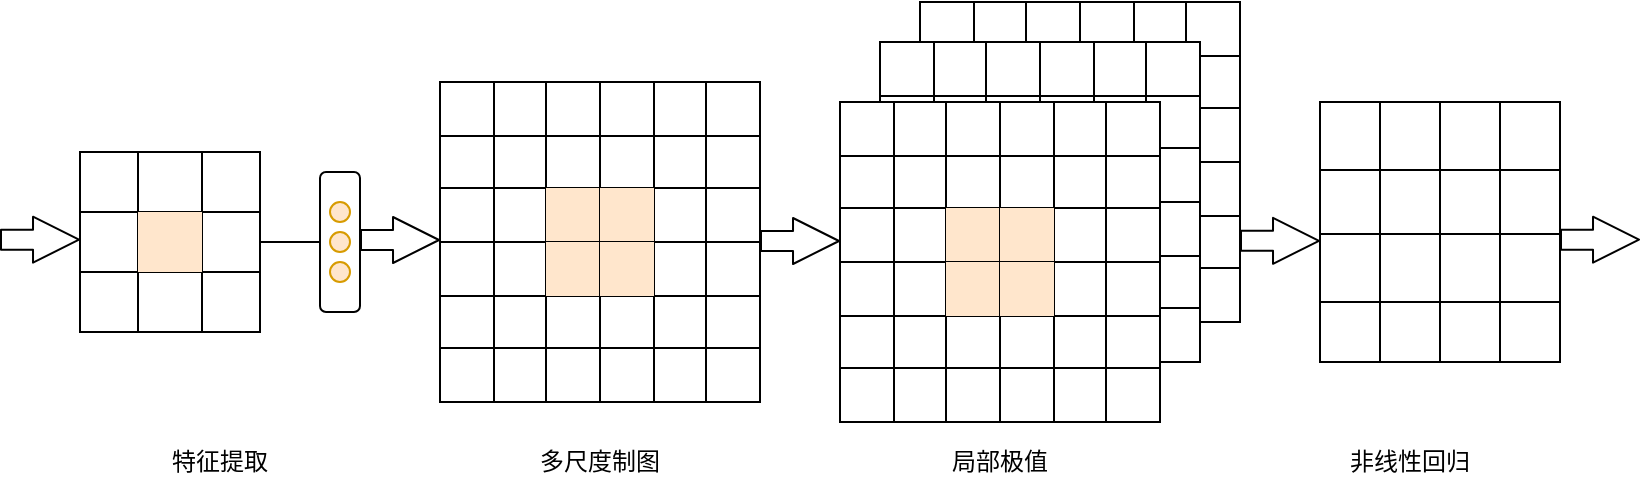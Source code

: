 <mxfile version="14.0.0" type="github">
  <diagram id="rvuX24C_XTxvJnB4NAfD" name="Page-1">
    <mxGraphModel dx="1296" dy="619" grid="1" gridSize="10" guides="1" tooltips="1" connect="1" arrows="1" fold="1" page="1" pageScale="1" pageWidth="827" pageHeight="1169" math="0" shadow="0">
      <root>
        <mxCell id="0" />
        <mxCell id="1" parent="0" />
        <mxCell id="CJ_4Z4QV0hS_-EtavO5i-1" value="" style="shape=flexArrow;endArrow=classic;html=1;endWidth=12;endSize=7.33;" edge="1" parent="1">
          <mxGeometry width="50" height="50" relative="1" as="geometry">
            <mxPoint x="220" y="279" as="sourcePoint" />
            <mxPoint x="260" y="279" as="targetPoint" />
          </mxGeometry>
        </mxCell>
        <mxCell id="CJ_4Z4QV0hS_-EtavO5i-2" value="" style="shape=table;html=1;whiteSpace=wrap;startSize=0;container=1;collapsible=0;childLayout=tableLayout;" vertex="1" parent="1">
          <mxGeometry x="80" y="235" width="90" height="90" as="geometry" />
        </mxCell>
        <mxCell id="CJ_4Z4QV0hS_-EtavO5i-3" value="" style="shape=partialRectangle;html=1;whiteSpace=wrap;collapsible=0;dropTarget=0;pointerEvents=0;fillColor=none;top=0;left=0;bottom=0;right=0;points=[[0,0.5],[1,0.5]];portConstraint=eastwest;" vertex="1" parent="CJ_4Z4QV0hS_-EtavO5i-2">
          <mxGeometry width="90" height="30" as="geometry" />
        </mxCell>
        <mxCell id="CJ_4Z4QV0hS_-EtavO5i-4" value="" style="shape=partialRectangle;html=1;whiteSpace=wrap;connectable=0;fillColor=none;top=0;left=0;bottom=0;right=0;overflow=hidden;" vertex="1" parent="CJ_4Z4QV0hS_-EtavO5i-3">
          <mxGeometry width="29" height="30" as="geometry" />
        </mxCell>
        <mxCell id="CJ_4Z4QV0hS_-EtavO5i-5" value="" style="shape=partialRectangle;html=1;whiteSpace=wrap;connectable=0;fillColor=none;top=0;left=0;bottom=0;right=0;overflow=hidden;" vertex="1" parent="CJ_4Z4QV0hS_-EtavO5i-3">
          <mxGeometry x="29" width="32" height="30" as="geometry" />
        </mxCell>
        <mxCell id="CJ_4Z4QV0hS_-EtavO5i-6" value="" style="shape=partialRectangle;html=1;whiteSpace=wrap;connectable=0;fillColor=none;top=0;left=0;bottom=0;right=0;overflow=hidden;" vertex="1" parent="CJ_4Z4QV0hS_-EtavO5i-3">
          <mxGeometry x="61" width="29" height="30" as="geometry" />
        </mxCell>
        <mxCell id="CJ_4Z4QV0hS_-EtavO5i-7" value="" style="shape=partialRectangle;html=1;whiteSpace=wrap;collapsible=0;dropTarget=0;pointerEvents=0;fillColor=none;top=0;left=0;bottom=0;right=0;points=[[0,0.5],[1,0.5]];portConstraint=eastwest;" vertex="1" parent="CJ_4Z4QV0hS_-EtavO5i-2">
          <mxGeometry y="30" width="90" height="30" as="geometry" />
        </mxCell>
        <mxCell id="CJ_4Z4QV0hS_-EtavO5i-8" value="" style="shape=partialRectangle;html=1;whiteSpace=wrap;connectable=0;fillColor=none;top=0;left=0;bottom=0;right=0;overflow=hidden;" vertex="1" parent="CJ_4Z4QV0hS_-EtavO5i-7">
          <mxGeometry width="29" height="30" as="geometry" />
        </mxCell>
        <mxCell id="CJ_4Z4QV0hS_-EtavO5i-9" value="" style="shape=partialRectangle;html=1;whiteSpace=wrap;connectable=0;fillColor=#ffe6cc;top=0;left=0;bottom=0;right=0;overflow=hidden;strokeColor=#d79b00;" vertex="1" parent="CJ_4Z4QV0hS_-EtavO5i-7">
          <mxGeometry x="29" width="32" height="30" as="geometry" />
        </mxCell>
        <mxCell id="CJ_4Z4QV0hS_-EtavO5i-10" value="" style="shape=partialRectangle;html=1;whiteSpace=wrap;connectable=0;fillColor=none;top=0;left=0;bottom=0;right=0;overflow=hidden;" vertex="1" parent="CJ_4Z4QV0hS_-EtavO5i-7">
          <mxGeometry x="61" width="29" height="30" as="geometry" />
        </mxCell>
        <mxCell id="CJ_4Z4QV0hS_-EtavO5i-11" value="" style="shape=partialRectangle;html=1;whiteSpace=wrap;collapsible=0;dropTarget=0;pointerEvents=0;fillColor=none;top=0;left=0;bottom=0;right=0;points=[[0,0.5],[1,0.5]];portConstraint=eastwest;" vertex="1" parent="CJ_4Z4QV0hS_-EtavO5i-2">
          <mxGeometry y="60" width="90" height="30" as="geometry" />
        </mxCell>
        <mxCell id="CJ_4Z4QV0hS_-EtavO5i-12" value="" style="shape=partialRectangle;html=1;whiteSpace=wrap;connectable=0;fillColor=none;top=0;left=0;bottom=0;right=0;overflow=hidden;" vertex="1" parent="CJ_4Z4QV0hS_-EtavO5i-11">
          <mxGeometry width="29" height="30" as="geometry" />
        </mxCell>
        <mxCell id="CJ_4Z4QV0hS_-EtavO5i-13" value="" style="shape=partialRectangle;html=1;whiteSpace=wrap;connectable=0;fillColor=none;top=0;left=0;bottom=0;right=0;overflow=hidden;" vertex="1" parent="CJ_4Z4QV0hS_-EtavO5i-11">
          <mxGeometry x="29" width="32" height="30" as="geometry" />
        </mxCell>
        <mxCell id="CJ_4Z4QV0hS_-EtavO5i-14" value="" style="shape=partialRectangle;html=1;whiteSpace=wrap;connectable=0;fillColor=none;top=0;left=0;bottom=0;right=0;overflow=hidden;" vertex="1" parent="CJ_4Z4QV0hS_-EtavO5i-11">
          <mxGeometry x="61" width="29" height="30" as="geometry" />
        </mxCell>
        <mxCell id="CJ_4Z4QV0hS_-EtavO5i-15" value="特征提取" style="text;html=1;strokeColor=none;fillColor=none;align=center;verticalAlign=middle;whiteSpace=wrap;rounded=0;" vertex="1" parent="1">
          <mxGeometry x="120" y="380" width="60" height="20" as="geometry" />
        </mxCell>
        <mxCell id="CJ_4Z4QV0hS_-EtavO5i-34" value="" style="endArrow=none;html=1;exitX=1;exitY=0.5;exitDx=0;exitDy=0;entryX=0;entryY=0.5;entryDx=0;entryDy=0;" edge="1" parent="1" source="CJ_4Z4QV0hS_-EtavO5i-7" target="CJ_4Z4QV0hS_-EtavO5i-35">
          <mxGeometry width="50" height="50" relative="1" as="geometry">
            <mxPoint x="161.0" y="309.99" as="sourcePoint" />
            <mxPoint x="200" y="285" as="targetPoint" />
          </mxGeometry>
        </mxCell>
        <mxCell id="CJ_4Z4QV0hS_-EtavO5i-35" value="" style="rounded=1;whiteSpace=wrap;html=1;" vertex="1" parent="1">
          <mxGeometry x="200" y="245" width="20" height="70" as="geometry" />
        </mxCell>
        <mxCell id="CJ_4Z4QV0hS_-EtavO5i-36" value="" style="ellipse;whiteSpace=wrap;html=1;aspect=fixed;fillColor=#ffe6cc;strokeColor=#d79b00;" vertex="1" parent="1">
          <mxGeometry x="205" y="260" width="10" height="10" as="geometry" />
        </mxCell>
        <mxCell id="CJ_4Z4QV0hS_-EtavO5i-37" value="" style="ellipse;whiteSpace=wrap;html=1;aspect=fixed;fillColor=#ffe6cc;strokeColor=#d79b00;" vertex="1" parent="1">
          <mxGeometry x="205" y="275" width="10" height="10" as="geometry" />
        </mxCell>
        <mxCell id="CJ_4Z4QV0hS_-EtavO5i-38" value="" style="ellipse;whiteSpace=wrap;html=1;aspect=fixed;fillColor=#ffe6cc;strokeColor=#d79b00;" vertex="1" parent="1">
          <mxGeometry x="205" y="290" width="10" height="10" as="geometry" />
        </mxCell>
        <mxCell id="CJ_4Z4QV0hS_-EtavO5i-42" value="" style="shape=flexArrow;endArrow=classic;html=1;endWidth=12;endSize=7.33;" edge="1" parent="1">
          <mxGeometry width="50" height="50" relative="1" as="geometry">
            <mxPoint x="420" y="279.5" as="sourcePoint" />
            <mxPoint x="460" y="279.5" as="targetPoint" />
          </mxGeometry>
        </mxCell>
        <mxCell id="CJ_4Z4QV0hS_-EtavO5i-43" value="" style="shape=table;html=1;whiteSpace=wrap;startSize=0;container=1;collapsible=0;childLayout=tableLayout;" vertex="1" parent="1">
          <mxGeometry x="260" y="200" width="80" height="80" as="geometry" />
        </mxCell>
        <mxCell id="CJ_4Z4QV0hS_-EtavO5i-44" value="" style="shape=partialRectangle;html=1;whiteSpace=wrap;collapsible=0;dropTarget=0;pointerEvents=0;fillColor=none;top=0;left=0;bottom=0;right=0;points=[[0,0.5],[1,0.5]];portConstraint=eastwest;" vertex="1" parent="CJ_4Z4QV0hS_-EtavO5i-43">
          <mxGeometry width="80" height="27" as="geometry" />
        </mxCell>
        <mxCell id="CJ_4Z4QV0hS_-EtavO5i-45" value="" style="shape=partialRectangle;html=1;whiteSpace=wrap;connectable=0;fillColor=none;top=0;left=0;bottom=0;right=0;overflow=hidden;" vertex="1" parent="CJ_4Z4QV0hS_-EtavO5i-44">
          <mxGeometry width="27" height="27" as="geometry" />
        </mxCell>
        <mxCell id="CJ_4Z4QV0hS_-EtavO5i-46" value="" style="shape=partialRectangle;html=1;whiteSpace=wrap;connectable=0;fillColor=none;top=0;left=0;bottom=0;right=0;overflow=hidden;" vertex="1" parent="CJ_4Z4QV0hS_-EtavO5i-44">
          <mxGeometry x="27" width="26" height="27" as="geometry" />
        </mxCell>
        <mxCell id="CJ_4Z4QV0hS_-EtavO5i-47" value="" style="shape=partialRectangle;html=1;whiteSpace=wrap;connectable=0;fillColor=none;top=0;left=0;bottom=0;right=0;overflow=hidden;" vertex="1" parent="CJ_4Z4QV0hS_-EtavO5i-44">
          <mxGeometry x="53" width="27" height="27" as="geometry" />
        </mxCell>
        <mxCell id="CJ_4Z4QV0hS_-EtavO5i-48" value="" style="shape=partialRectangle;html=1;whiteSpace=wrap;collapsible=0;dropTarget=0;pointerEvents=0;fillColor=none;top=0;left=0;bottom=0;right=0;points=[[0,0.5],[1,0.5]];portConstraint=eastwest;" vertex="1" parent="CJ_4Z4QV0hS_-EtavO5i-43">
          <mxGeometry y="27" width="80" height="26" as="geometry" />
        </mxCell>
        <mxCell id="CJ_4Z4QV0hS_-EtavO5i-49" value="" style="shape=partialRectangle;html=1;whiteSpace=wrap;connectable=0;fillColor=none;top=0;left=0;bottom=0;right=0;overflow=hidden;" vertex="1" parent="CJ_4Z4QV0hS_-EtavO5i-48">
          <mxGeometry width="27" height="26" as="geometry" />
        </mxCell>
        <mxCell id="CJ_4Z4QV0hS_-EtavO5i-50" value="" style="shape=partialRectangle;html=1;whiteSpace=wrap;connectable=0;fillColor=none;top=0;left=0;bottom=0;right=0;overflow=hidden;" vertex="1" parent="CJ_4Z4QV0hS_-EtavO5i-48">
          <mxGeometry x="27" width="26" height="26" as="geometry" />
        </mxCell>
        <mxCell id="CJ_4Z4QV0hS_-EtavO5i-51" value="" style="shape=partialRectangle;html=1;whiteSpace=wrap;connectable=0;fillColor=none;top=0;left=0;bottom=0;right=0;overflow=hidden;" vertex="1" parent="CJ_4Z4QV0hS_-EtavO5i-48">
          <mxGeometry x="53" width="27" height="26" as="geometry" />
        </mxCell>
        <mxCell id="CJ_4Z4QV0hS_-EtavO5i-52" value="" style="shape=partialRectangle;html=1;whiteSpace=wrap;collapsible=0;dropTarget=0;pointerEvents=0;fillColor=none;top=0;left=0;bottom=0;right=0;points=[[0,0.5],[1,0.5]];portConstraint=eastwest;" vertex="1" parent="CJ_4Z4QV0hS_-EtavO5i-43">
          <mxGeometry y="53" width="80" height="27" as="geometry" />
        </mxCell>
        <mxCell id="CJ_4Z4QV0hS_-EtavO5i-53" value="" style="shape=partialRectangle;html=1;whiteSpace=wrap;connectable=0;fillColor=none;top=0;left=0;bottom=0;right=0;overflow=hidden;" vertex="1" parent="CJ_4Z4QV0hS_-EtavO5i-52">
          <mxGeometry width="27" height="27" as="geometry" />
        </mxCell>
        <mxCell id="CJ_4Z4QV0hS_-EtavO5i-54" value="" style="shape=partialRectangle;html=1;whiteSpace=wrap;connectable=0;fillColor=none;top=0;left=0;bottom=0;right=0;overflow=hidden;" vertex="1" parent="CJ_4Z4QV0hS_-EtavO5i-52">
          <mxGeometry x="27" width="26" height="27" as="geometry" />
        </mxCell>
        <mxCell id="CJ_4Z4QV0hS_-EtavO5i-55" value="" style="shape=partialRectangle;html=1;whiteSpace=wrap;connectable=0;fillColor=#ffe6cc;top=0;left=0;bottom=0;right=0;overflow=hidden;strokeColor=#d79b00;" vertex="1" parent="CJ_4Z4QV0hS_-EtavO5i-52">
          <mxGeometry x="53" width="27" height="27" as="geometry" />
        </mxCell>
        <mxCell id="CJ_4Z4QV0hS_-EtavO5i-80" value="" style="shape=table;html=1;whiteSpace=wrap;startSize=0;container=1;collapsible=0;childLayout=tableLayout;" vertex="1" parent="1">
          <mxGeometry x="340" y="200" width="80" height="80" as="geometry" />
        </mxCell>
        <mxCell id="CJ_4Z4QV0hS_-EtavO5i-81" value="" style="shape=partialRectangle;html=1;whiteSpace=wrap;collapsible=0;dropTarget=0;pointerEvents=0;fillColor=none;top=0;left=0;bottom=0;right=0;points=[[0,0.5],[1,0.5]];portConstraint=eastwest;" vertex="1" parent="CJ_4Z4QV0hS_-EtavO5i-80">
          <mxGeometry width="80" height="27" as="geometry" />
        </mxCell>
        <mxCell id="CJ_4Z4QV0hS_-EtavO5i-82" value="" style="shape=partialRectangle;html=1;whiteSpace=wrap;connectable=0;fillColor=none;top=0;left=0;bottom=0;right=0;overflow=hidden;" vertex="1" parent="CJ_4Z4QV0hS_-EtavO5i-81">
          <mxGeometry width="27" height="27" as="geometry" />
        </mxCell>
        <mxCell id="CJ_4Z4QV0hS_-EtavO5i-83" value="" style="shape=partialRectangle;html=1;whiteSpace=wrap;connectable=0;fillColor=none;top=0;left=0;bottom=0;right=0;overflow=hidden;" vertex="1" parent="CJ_4Z4QV0hS_-EtavO5i-81">
          <mxGeometry x="27" width="26" height="27" as="geometry" />
        </mxCell>
        <mxCell id="CJ_4Z4QV0hS_-EtavO5i-84" value="" style="shape=partialRectangle;html=1;whiteSpace=wrap;connectable=0;fillColor=none;top=0;left=0;bottom=0;right=0;overflow=hidden;" vertex="1" parent="CJ_4Z4QV0hS_-EtavO5i-81">
          <mxGeometry x="53" width="27" height="27" as="geometry" />
        </mxCell>
        <mxCell id="CJ_4Z4QV0hS_-EtavO5i-85" value="" style="shape=partialRectangle;html=1;whiteSpace=wrap;collapsible=0;dropTarget=0;pointerEvents=0;fillColor=none;top=0;left=0;bottom=0;right=0;points=[[0,0.5],[1,0.5]];portConstraint=eastwest;" vertex="1" parent="CJ_4Z4QV0hS_-EtavO5i-80">
          <mxGeometry y="27" width="80" height="26" as="geometry" />
        </mxCell>
        <mxCell id="CJ_4Z4QV0hS_-EtavO5i-86" value="" style="shape=partialRectangle;html=1;whiteSpace=wrap;connectable=0;fillColor=none;top=0;left=0;bottom=0;right=0;overflow=hidden;" vertex="1" parent="CJ_4Z4QV0hS_-EtavO5i-85">
          <mxGeometry width="27" height="26" as="geometry" />
        </mxCell>
        <mxCell id="CJ_4Z4QV0hS_-EtavO5i-87" value="" style="shape=partialRectangle;html=1;whiteSpace=wrap;connectable=0;fillColor=none;top=0;left=0;bottom=0;right=0;overflow=hidden;" vertex="1" parent="CJ_4Z4QV0hS_-EtavO5i-85">
          <mxGeometry x="27" width="26" height="26" as="geometry" />
        </mxCell>
        <mxCell id="CJ_4Z4QV0hS_-EtavO5i-88" value="" style="shape=partialRectangle;html=1;whiteSpace=wrap;connectable=0;fillColor=none;top=0;left=0;bottom=0;right=0;overflow=hidden;" vertex="1" parent="CJ_4Z4QV0hS_-EtavO5i-85">
          <mxGeometry x="53" width="27" height="26" as="geometry" />
        </mxCell>
        <mxCell id="CJ_4Z4QV0hS_-EtavO5i-89" value="" style="shape=partialRectangle;html=1;whiteSpace=wrap;collapsible=0;dropTarget=0;pointerEvents=0;fillColor=none;top=0;left=0;bottom=0;right=0;points=[[0,0.5],[1,0.5]];portConstraint=eastwest;" vertex="1" parent="CJ_4Z4QV0hS_-EtavO5i-80">
          <mxGeometry y="53" width="80" height="27" as="geometry" />
        </mxCell>
        <mxCell id="CJ_4Z4QV0hS_-EtavO5i-90" value="" style="shape=partialRectangle;html=1;whiteSpace=wrap;connectable=0;fillColor=#ffe6cc;top=0;left=0;bottom=0;right=0;overflow=hidden;strokeColor=#d79b00;" vertex="1" parent="CJ_4Z4QV0hS_-EtavO5i-89">
          <mxGeometry width="27" height="27" as="geometry" />
        </mxCell>
        <mxCell id="CJ_4Z4QV0hS_-EtavO5i-91" value="" style="shape=partialRectangle;html=1;whiteSpace=wrap;connectable=0;fillColor=none;top=0;left=0;bottom=0;right=0;overflow=hidden;" vertex="1" parent="CJ_4Z4QV0hS_-EtavO5i-89">
          <mxGeometry x="27" width="26" height="27" as="geometry" />
        </mxCell>
        <mxCell id="CJ_4Z4QV0hS_-EtavO5i-92" value="" style="shape=partialRectangle;html=1;whiteSpace=wrap;connectable=0;fillColor=none;top=0;left=0;bottom=0;right=0;overflow=hidden;" vertex="1" parent="CJ_4Z4QV0hS_-EtavO5i-89">
          <mxGeometry x="53" width="27" height="27" as="geometry" />
        </mxCell>
        <mxCell id="CJ_4Z4QV0hS_-EtavO5i-93" value="" style="shape=table;html=1;whiteSpace=wrap;startSize=0;container=1;collapsible=0;childLayout=tableLayout;" vertex="1" parent="1">
          <mxGeometry x="260" y="280" width="80" height="80" as="geometry" />
        </mxCell>
        <mxCell id="CJ_4Z4QV0hS_-EtavO5i-94" value="" style="shape=partialRectangle;html=1;whiteSpace=wrap;collapsible=0;dropTarget=0;pointerEvents=0;fillColor=none;top=0;left=0;bottom=0;right=0;points=[[0,0.5],[1,0.5]];portConstraint=eastwest;" vertex="1" parent="CJ_4Z4QV0hS_-EtavO5i-93">
          <mxGeometry width="80" height="27" as="geometry" />
        </mxCell>
        <mxCell id="CJ_4Z4QV0hS_-EtavO5i-95" value="" style="shape=partialRectangle;html=1;whiteSpace=wrap;connectable=0;fillColor=none;top=0;left=0;bottom=0;right=0;overflow=hidden;" vertex="1" parent="CJ_4Z4QV0hS_-EtavO5i-94">
          <mxGeometry width="27" height="27" as="geometry" />
        </mxCell>
        <mxCell id="CJ_4Z4QV0hS_-EtavO5i-96" value="" style="shape=partialRectangle;html=1;whiteSpace=wrap;connectable=0;fillColor=none;top=0;left=0;bottom=0;right=0;overflow=hidden;" vertex="1" parent="CJ_4Z4QV0hS_-EtavO5i-94">
          <mxGeometry x="27" width="26" height="27" as="geometry" />
        </mxCell>
        <mxCell id="CJ_4Z4QV0hS_-EtavO5i-97" value="" style="shape=partialRectangle;html=1;whiteSpace=wrap;connectable=0;fillColor=#ffe6cc;top=0;left=0;bottom=0;right=0;overflow=hidden;strokeColor=#d79b00;" vertex="1" parent="CJ_4Z4QV0hS_-EtavO5i-94">
          <mxGeometry x="53" width="27" height="27" as="geometry" />
        </mxCell>
        <mxCell id="CJ_4Z4QV0hS_-EtavO5i-98" value="" style="shape=partialRectangle;html=1;whiteSpace=wrap;collapsible=0;dropTarget=0;pointerEvents=0;fillColor=none;top=0;left=0;bottom=0;right=0;points=[[0,0.5],[1,0.5]];portConstraint=eastwest;" vertex="1" parent="CJ_4Z4QV0hS_-EtavO5i-93">
          <mxGeometry y="27" width="80" height="26" as="geometry" />
        </mxCell>
        <mxCell id="CJ_4Z4QV0hS_-EtavO5i-99" value="" style="shape=partialRectangle;html=1;whiteSpace=wrap;connectable=0;fillColor=none;top=0;left=0;bottom=0;right=0;overflow=hidden;" vertex="1" parent="CJ_4Z4QV0hS_-EtavO5i-98">
          <mxGeometry width="27" height="26" as="geometry" />
        </mxCell>
        <mxCell id="CJ_4Z4QV0hS_-EtavO5i-100" value="" style="shape=partialRectangle;html=1;whiteSpace=wrap;connectable=0;fillColor=none;top=0;left=0;bottom=0;right=0;overflow=hidden;" vertex="1" parent="CJ_4Z4QV0hS_-EtavO5i-98">
          <mxGeometry x="27" width="26" height="26" as="geometry" />
        </mxCell>
        <mxCell id="CJ_4Z4QV0hS_-EtavO5i-101" value="" style="shape=partialRectangle;html=1;whiteSpace=wrap;connectable=0;fillColor=none;top=0;left=0;bottom=0;right=0;overflow=hidden;" vertex="1" parent="CJ_4Z4QV0hS_-EtavO5i-98">
          <mxGeometry x="53" width="27" height="26" as="geometry" />
        </mxCell>
        <mxCell id="CJ_4Z4QV0hS_-EtavO5i-102" value="" style="shape=partialRectangle;html=1;whiteSpace=wrap;collapsible=0;dropTarget=0;pointerEvents=0;fillColor=none;top=0;left=0;bottom=0;right=0;points=[[0,0.5],[1,0.5]];portConstraint=eastwest;" vertex="1" parent="CJ_4Z4QV0hS_-EtavO5i-93">
          <mxGeometry y="53" width="80" height="27" as="geometry" />
        </mxCell>
        <mxCell id="CJ_4Z4QV0hS_-EtavO5i-103" value="" style="shape=partialRectangle;html=1;whiteSpace=wrap;connectable=0;fillColor=none;top=0;left=0;bottom=0;right=0;overflow=hidden;" vertex="1" parent="CJ_4Z4QV0hS_-EtavO5i-102">
          <mxGeometry width="27" height="27" as="geometry" />
        </mxCell>
        <mxCell id="CJ_4Z4QV0hS_-EtavO5i-104" value="" style="shape=partialRectangle;html=1;whiteSpace=wrap;connectable=0;fillColor=none;top=0;left=0;bottom=0;right=0;overflow=hidden;" vertex="1" parent="CJ_4Z4QV0hS_-EtavO5i-102">
          <mxGeometry x="27" width="26" height="27" as="geometry" />
        </mxCell>
        <mxCell id="CJ_4Z4QV0hS_-EtavO5i-105" value="" style="shape=partialRectangle;html=1;whiteSpace=wrap;connectable=0;fillColor=none;top=0;left=0;bottom=0;right=0;overflow=hidden;" vertex="1" parent="CJ_4Z4QV0hS_-EtavO5i-102">
          <mxGeometry x="53" width="27" height="27" as="geometry" />
        </mxCell>
        <mxCell id="CJ_4Z4QV0hS_-EtavO5i-106" value="" style="shape=table;html=1;whiteSpace=wrap;startSize=0;container=1;collapsible=0;childLayout=tableLayout;" vertex="1" parent="1">
          <mxGeometry x="340" y="280" width="80" height="80" as="geometry" />
        </mxCell>
        <mxCell id="CJ_4Z4QV0hS_-EtavO5i-107" value="" style="shape=partialRectangle;html=1;whiteSpace=wrap;collapsible=0;dropTarget=0;pointerEvents=0;fillColor=none;top=0;left=0;bottom=0;right=0;points=[[0,0.5],[1,0.5]];portConstraint=eastwest;" vertex="1" parent="CJ_4Z4QV0hS_-EtavO5i-106">
          <mxGeometry width="80" height="27" as="geometry" />
        </mxCell>
        <mxCell id="CJ_4Z4QV0hS_-EtavO5i-108" value="" style="shape=partialRectangle;html=1;whiteSpace=wrap;connectable=0;fillColor=#ffe6cc;top=0;left=0;bottom=0;right=0;overflow=hidden;strokeColor=#d79b00;" vertex="1" parent="CJ_4Z4QV0hS_-EtavO5i-107">
          <mxGeometry width="27" height="27" as="geometry" />
        </mxCell>
        <mxCell id="CJ_4Z4QV0hS_-EtavO5i-109" value="" style="shape=partialRectangle;html=1;whiteSpace=wrap;connectable=0;fillColor=none;top=0;left=0;bottom=0;right=0;overflow=hidden;" vertex="1" parent="CJ_4Z4QV0hS_-EtavO5i-107">
          <mxGeometry x="27" width="26" height="27" as="geometry" />
        </mxCell>
        <mxCell id="CJ_4Z4QV0hS_-EtavO5i-110" value="" style="shape=partialRectangle;html=1;whiteSpace=wrap;connectable=0;fillColor=none;top=0;left=0;bottom=0;right=0;overflow=hidden;" vertex="1" parent="CJ_4Z4QV0hS_-EtavO5i-107">
          <mxGeometry x="53" width="27" height="27" as="geometry" />
        </mxCell>
        <mxCell id="CJ_4Z4QV0hS_-EtavO5i-111" value="" style="shape=partialRectangle;html=1;whiteSpace=wrap;collapsible=0;dropTarget=0;pointerEvents=0;fillColor=none;top=0;left=0;bottom=0;right=0;points=[[0,0.5],[1,0.5]];portConstraint=eastwest;" vertex="1" parent="CJ_4Z4QV0hS_-EtavO5i-106">
          <mxGeometry y="27" width="80" height="26" as="geometry" />
        </mxCell>
        <mxCell id="CJ_4Z4QV0hS_-EtavO5i-112" value="" style="shape=partialRectangle;html=1;whiteSpace=wrap;connectable=0;fillColor=none;top=0;left=0;bottom=0;right=0;overflow=hidden;" vertex="1" parent="CJ_4Z4QV0hS_-EtavO5i-111">
          <mxGeometry width="27" height="26" as="geometry" />
        </mxCell>
        <mxCell id="CJ_4Z4QV0hS_-EtavO5i-113" value="" style="shape=partialRectangle;html=1;whiteSpace=wrap;connectable=0;fillColor=none;top=0;left=0;bottom=0;right=0;overflow=hidden;" vertex="1" parent="CJ_4Z4QV0hS_-EtavO5i-111">
          <mxGeometry x="27" width="26" height="26" as="geometry" />
        </mxCell>
        <mxCell id="CJ_4Z4QV0hS_-EtavO5i-114" value="" style="shape=partialRectangle;html=1;whiteSpace=wrap;connectable=0;fillColor=none;top=0;left=0;bottom=0;right=0;overflow=hidden;" vertex="1" parent="CJ_4Z4QV0hS_-EtavO5i-111">
          <mxGeometry x="53" width="27" height="26" as="geometry" />
        </mxCell>
        <mxCell id="CJ_4Z4QV0hS_-EtavO5i-115" value="" style="shape=partialRectangle;html=1;whiteSpace=wrap;collapsible=0;dropTarget=0;pointerEvents=0;fillColor=none;top=0;left=0;bottom=0;right=0;points=[[0,0.5],[1,0.5]];portConstraint=eastwest;" vertex="1" parent="CJ_4Z4QV0hS_-EtavO5i-106">
          <mxGeometry y="53" width="80" height="27" as="geometry" />
        </mxCell>
        <mxCell id="CJ_4Z4QV0hS_-EtavO5i-116" value="" style="shape=partialRectangle;html=1;whiteSpace=wrap;connectable=0;fillColor=none;top=0;left=0;bottom=0;right=0;overflow=hidden;" vertex="1" parent="CJ_4Z4QV0hS_-EtavO5i-115">
          <mxGeometry width="27" height="27" as="geometry" />
        </mxCell>
        <mxCell id="CJ_4Z4QV0hS_-EtavO5i-117" value="" style="shape=partialRectangle;html=1;whiteSpace=wrap;connectable=0;fillColor=none;top=0;left=0;bottom=0;right=0;overflow=hidden;" vertex="1" parent="CJ_4Z4QV0hS_-EtavO5i-115">
          <mxGeometry x="27" width="26" height="27" as="geometry" />
        </mxCell>
        <mxCell id="CJ_4Z4QV0hS_-EtavO5i-118" value="" style="shape=partialRectangle;html=1;whiteSpace=wrap;connectable=0;fillColor=none;top=0;left=0;bottom=0;right=0;overflow=hidden;" vertex="1" parent="CJ_4Z4QV0hS_-EtavO5i-115">
          <mxGeometry x="53" width="27" height="27" as="geometry" />
        </mxCell>
        <mxCell id="CJ_4Z4QV0hS_-EtavO5i-119" value="多尺度制图" style="text;html=1;strokeColor=none;fillColor=none;align=center;verticalAlign=middle;whiteSpace=wrap;rounded=0;" vertex="1" parent="1">
          <mxGeometry x="300" y="380" width="80" height="20" as="geometry" />
        </mxCell>
        <mxCell id="CJ_4Z4QV0hS_-EtavO5i-126" value="" style="shape=table;html=1;whiteSpace=wrap;startSize=0;container=1;collapsible=0;childLayout=tableLayout;" vertex="1" parent="1">
          <mxGeometry x="500" y="160" width="80" height="80" as="geometry" />
        </mxCell>
        <mxCell id="CJ_4Z4QV0hS_-EtavO5i-127" value="" style="shape=partialRectangle;html=1;whiteSpace=wrap;collapsible=0;dropTarget=0;pointerEvents=0;fillColor=none;top=0;left=0;bottom=0;right=0;points=[[0,0.5],[1,0.5]];portConstraint=eastwest;" vertex="1" parent="CJ_4Z4QV0hS_-EtavO5i-126">
          <mxGeometry width="80" height="27" as="geometry" />
        </mxCell>
        <mxCell id="CJ_4Z4QV0hS_-EtavO5i-128" value="" style="shape=partialRectangle;html=1;whiteSpace=wrap;connectable=0;fillColor=none;top=0;left=0;bottom=0;right=0;overflow=hidden;" vertex="1" parent="CJ_4Z4QV0hS_-EtavO5i-127">
          <mxGeometry width="27" height="27" as="geometry" />
        </mxCell>
        <mxCell id="CJ_4Z4QV0hS_-EtavO5i-129" value="" style="shape=partialRectangle;html=1;whiteSpace=wrap;connectable=0;fillColor=none;top=0;left=0;bottom=0;right=0;overflow=hidden;" vertex="1" parent="CJ_4Z4QV0hS_-EtavO5i-127">
          <mxGeometry x="27" width="26" height="27" as="geometry" />
        </mxCell>
        <mxCell id="CJ_4Z4QV0hS_-EtavO5i-130" value="" style="shape=partialRectangle;html=1;whiteSpace=wrap;connectable=0;fillColor=none;top=0;left=0;bottom=0;right=0;overflow=hidden;" vertex="1" parent="CJ_4Z4QV0hS_-EtavO5i-127">
          <mxGeometry x="53" width="27" height="27" as="geometry" />
        </mxCell>
        <mxCell id="CJ_4Z4QV0hS_-EtavO5i-131" value="" style="shape=partialRectangle;html=1;whiteSpace=wrap;collapsible=0;dropTarget=0;pointerEvents=0;fillColor=none;top=0;left=0;bottom=0;right=0;points=[[0,0.5],[1,0.5]];portConstraint=eastwest;" vertex="1" parent="CJ_4Z4QV0hS_-EtavO5i-126">
          <mxGeometry y="27" width="80" height="26" as="geometry" />
        </mxCell>
        <mxCell id="CJ_4Z4QV0hS_-EtavO5i-132" value="" style="shape=partialRectangle;html=1;whiteSpace=wrap;connectable=0;fillColor=none;top=0;left=0;bottom=0;right=0;overflow=hidden;" vertex="1" parent="CJ_4Z4QV0hS_-EtavO5i-131">
          <mxGeometry width="27" height="26" as="geometry" />
        </mxCell>
        <mxCell id="CJ_4Z4QV0hS_-EtavO5i-133" value="" style="shape=partialRectangle;html=1;whiteSpace=wrap;connectable=0;fillColor=none;top=0;left=0;bottom=0;right=0;overflow=hidden;" vertex="1" parent="CJ_4Z4QV0hS_-EtavO5i-131">
          <mxGeometry x="27" width="26" height="26" as="geometry" />
        </mxCell>
        <mxCell id="CJ_4Z4QV0hS_-EtavO5i-134" value="" style="shape=partialRectangle;html=1;whiteSpace=wrap;connectable=0;fillColor=none;top=0;left=0;bottom=0;right=0;overflow=hidden;" vertex="1" parent="CJ_4Z4QV0hS_-EtavO5i-131">
          <mxGeometry x="53" width="27" height="26" as="geometry" />
        </mxCell>
        <mxCell id="CJ_4Z4QV0hS_-EtavO5i-135" value="" style="shape=partialRectangle;html=1;whiteSpace=wrap;collapsible=0;dropTarget=0;pointerEvents=0;fillColor=none;top=0;left=0;bottom=0;right=0;points=[[0,0.5],[1,0.5]];portConstraint=eastwest;" vertex="1" parent="CJ_4Z4QV0hS_-EtavO5i-126">
          <mxGeometry y="53" width="80" height="27" as="geometry" />
        </mxCell>
        <mxCell id="CJ_4Z4QV0hS_-EtavO5i-136" value="" style="shape=partialRectangle;html=1;whiteSpace=wrap;connectable=0;fillColor=none;top=0;left=0;bottom=0;right=0;overflow=hidden;" vertex="1" parent="CJ_4Z4QV0hS_-EtavO5i-135">
          <mxGeometry width="27" height="27" as="geometry" />
        </mxCell>
        <mxCell id="CJ_4Z4QV0hS_-EtavO5i-137" value="" style="shape=partialRectangle;html=1;whiteSpace=wrap;connectable=0;fillColor=none;top=0;left=0;bottom=0;right=0;overflow=hidden;" vertex="1" parent="CJ_4Z4QV0hS_-EtavO5i-135">
          <mxGeometry x="27" width="26" height="27" as="geometry" />
        </mxCell>
        <mxCell id="CJ_4Z4QV0hS_-EtavO5i-138" value="" style="shape=partialRectangle;html=1;whiteSpace=wrap;connectable=0;fillColor=#ffe6cc;top=0;left=0;bottom=0;right=0;overflow=hidden;strokeColor=#d79b00;" vertex="1" parent="CJ_4Z4QV0hS_-EtavO5i-135">
          <mxGeometry x="53" width="27" height="27" as="geometry" />
        </mxCell>
        <mxCell id="CJ_4Z4QV0hS_-EtavO5i-139" value="" style="shape=table;html=1;whiteSpace=wrap;startSize=0;container=1;collapsible=0;childLayout=tableLayout;" vertex="1" parent="1">
          <mxGeometry x="580" y="160" width="80" height="160" as="geometry" />
        </mxCell>
        <mxCell id="CJ_4Z4QV0hS_-EtavO5i-140" value="" style="shape=partialRectangle;html=1;whiteSpace=wrap;collapsible=0;dropTarget=0;pointerEvents=0;fillColor=none;top=0;left=0;bottom=0;right=0;points=[[0,0.5],[1,0.5]];portConstraint=eastwest;" vertex="1" parent="CJ_4Z4QV0hS_-EtavO5i-139">
          <mxGeometry width="80" height="27" as="geometry" />
        </mxCell>
        <mxCell id="CJ_4Z4QV0hS_-EtavO5i-141" value="" style="shape=partialRectangle;html=1;whiteSpace=wrap;connectable=0;fillColor=none;top=0;left=0;bottom=0;right=0;overflow=hidden;" vertex="1" parent="CJ_4Z4QV0hS_-EtavO5i-140">
          <mxGeometry width="27" height="27" as="geometry" />
        </mxCell>
        <mxCell id="CJ_4Z4QV0hS_-EtavO5i-142" value="" style="shape=partialRectangle;html=1;whiteSpace=wrap;connectable=0;fillColor=none;top=0;left=0;bottom=0;right=0;overflow=hidden;" vertex="1" parent="CJ_4Z4QV0hS_-EtavO5i-140">
          <mxGeometry x="27" width="26" height="27" as="geometry" />
        </mxCell>
        <mxCell id="CJ_4Z4QV0hS_-EtavO5i-143" value="" style="shape=partialRectangle;html=1;whiteSpace=wrap;connectable=0;fillColor=none;top=0;left=0;bottom=0;right=0;overflow=hidden;" vertex="1" parent="CJ_4Z4QV0hS_-EtavO5i-140">
          <mxGeometry x="53" width="27" height="27" as="geometry" />
        </mxCell>
        <mxCell id="CJ_4Z4QV0hS_-EtavO5i-144" value="" style="shape=partialRectangle;html=1;whiteSpace=wrap;collapsible=0;dropTarget=0;pointerEvents=0;fillColor=none;top=0;left=0;bottom=0;right=0;points=[[0,0.5],[1,0.5]];portConstraint=eastwest;" vertex="1" parent="CJ_4Z4QV0hS_-EtavO5i-139">
          <mxGeometry y="27" width="80" height="26" as="geometry" />
        </mxCell>
        <mxCell id="CJ_4Z4QV0hS_-EtavO5i-145" value="" style="shape=partialRectangle;html=1;whiteSpace=wrap;connectable=0;fillColor=none;top=0;left=0;bottom=0;right=0;overflow=hidden;" vertex="1" parent="CJ_4Z4QV0hS_-EtavO5i-144">
          <mxGeometry width="27" height="26" as="geometry" />
        </mxCell>
        <mxCell id="CJ_4Z4QV0hS_-EtavO5i-146" value="" style="shape=partialRectangle;html=1;whiteSpace=wrap;connectable=0;fillColor=none;top=0;left=0;bottom=0;right=0;overflow=hidden;" vertex="1" parent="CJ_4Z4QV0hS_-EtavO5i-144">
          <mxGeometry x="27" width="26" height="26" as="geometry" />
        </mxCell>
        <mxCell id="CJ_4Z4QV0hS_-EtavO5i-147" value="" style="shape=partialRectangle;html=1;whiteSpace=wrap;connectable=0;fillColor=none;top=0;left=0;bottom=0;right=0;overflow=hidden;" vertex="1" parent="CJ_4Z4QV0hS_-EtavO5i-144">
          <mxGeometry x="53" width="27" height="26" as="geometry" />
        </mxCell>
        <mxCell id="CJ_4Z4QV0hS_-EtavO5i-148" value="" style="shape=partialRectangle;html=1;whiteSpace=wrap;collapsible=0;dropTarget=0;pointerEvents=0;fillColor=none;top=0;left=0;bottom=0;right=0;points=[[0,0.5],[1,0.5]];portConstraint=eastwest;" vertex="1" parent="CJ_4Z4QV0hS_-EtavO5i-139">
          <mxGeometry y="53" width="80" height="27" as="geometry" />
        </mxCell>
        <mxCell id="CJ_4Z4QV0hS_-EtavO5i-149" value="" style="shape=partialRectangle;html=1;whiteSpace=wrap;connectable=0;fillColor=#ffe6cc;top=0;left=0;bottom=0;right=0;overflow=hidden;strokeColor=#d79b00;" vertex="1" parent="CJ_4Z4QV0hS_-EtavO5i-148">
          <mxGeometry width="27" height="27" as="geometry" />
        </mxCell>
        <mxCell id="CJ_4Z4QV0hS_-EtavO5i-150" value="" style="shape=partialRectangle;html=1;whiteSpace=wrap;connectable=0;fillColor=none;top=0;left=0;bottom=0;right=0;overflow=hidden;" vertex="1" parent="CJ_4Z4QV0hS_-EtavO5i-148">
          <mxGeometry x="27" width="26" height="27" as="geometry" />
        </mxCell>
        <mxCell id="CJ_4Z4QV0hS_-EtavO5i-151" value="" style="shape=partialRectangle;html=1;whiteSpace=wrap;connectable=0;fillColor=none;top=0;left=0;bottom=0;right=0;overflow=hidden;" vertex="1" parent="CJ_4Z4QV0hS_-EtavO5i-148">
          <mxGeometry x="53" width="27" height="27" as="geometry" />
        </mxCell>
        <mxCell id="CJ_4Z4QV0hS_-EtavO5i-166" value="" style="shape=partialRectangle;html=1;whiteSpace=wrap;collapsible=0;dropTarget=0;pointerEvents=0;fillColor=none;top=0;left=0;bottom=0;right=0;points=[[0,0.5],[1,0.5]];portConstraint=eastwest;" vertex="1" parent="CJ_4Z4QV0hS_-EtavO5i-139">
          <mxGeometry y="80" width="80" height="27" as="geometry" />
        </mxCell>
        <mxCell id="CJ_4Z4QV0hS_-EtavO5i-167" value="" style="shape=partialRectangle;html=1;whiteSpace=wrap;connectable=0;fillColor=#ffe6cc;top=0;left=0;bottom=0;right=0;overflow=hidden;strokeColor=#d79b00;" vertex="1" parent="CJ_4Z4QV0hS_-EtavO5i-166">
          <mxGeometry width="27" height="27" as="geometry" />
        </mxCell>
        <mxCell id="CJ_4Z4QV0hS_-EtavO5i-168" value="" style="shape=partialRectangle;html=1;whiteSpace=wrap;connectable=0;fillColor=none;top=0;left=0;bottom=0;right=0;overflow=hidden;" vertex="1" parent="CJ_4Z4QV0hS_-EtavO5i-166">
          <mxGeometry x="27" width="26" height="27" as="geometry" />
        </mxCell>
        <mxCell id="CJ_4Z4QV0hS_-EtavO5i-169" value="" style="shape=partialRectangle;html=1;whiteSpace=wrap;connectable=0;fillColor=none;top=0;left=0;bottom=0;right=0;overflow=hidden;" vertex="1" parent="CJ_4Z4QV0hS_-EtavO5i-166">
          <mxGeometry x="53" width="27" height="27" as="geometry" />
        </mxCell>
        <mxCell id="CJ_4Z4QV0hS_-EtavO5i-170" value="" style="shape=partialRectangle;html=1;whiteSpace=wrap;collapsible=0;dropTarget=0;pointerEvents=0;fillColor=none;top=0;left=0;bottom=0;right=0;points=[[0,0.5],[1,0.5]];portConstraint=eastwest;" vertex="1" parent="CJ_4Z4QV0hS_-EtavO5i-139">
          <mxGeometry y="107" width="80" height="26" as="geometry" />
        </mxCell>
        <mxCell id="CJ_4Z4QV0hS_-EtavO5i-171" value="" style="shape=partialRectangle;html=1;whiteSpace=wrap;connectable=0;fillColor=none;top=0;left=0;bottom=0;right=0;overflow=hidden;" vertex="1" parent="CJ_4Z4QV0hS_-EtavO5i-170">
          <mxGeometry width="27" height="26" as="geometry" />
        </mxCell>
        <mxCell id="CJ_4Z4QV0hS_-EtavO5i-172" value="" style="shape=partialRectangle;html=1;whiteSpace=wrap;connectable=0;fillColor=none;top=0;left=0;bottom=0;right=0;overflow=hidden;" vertex="1" parent="CJ_4Z4QV0hS_-EtavO5i-170">
          <mxGeometry x="27" width="26" height="26" as="geometry" />
        </mxCell>
        <mxCell id="CJ_4Z4QV0hS_-EtavO5i-173" value="" style="shape=partialRectangle;html=1;whiteSpace=wrap;connectable=0;fillColor=none;top=0;left=0;bottom=0;right=0;overflow=hidden;" vertex="1" parent="CJ_4Z4QV0hS_-EtavO5i-170">
          <mxGeometry x="53" width="27" height="26" as="geometry" />
        </mxCell>
        <mxCell id="CJ_4Z4QV0hS_-EtavO5i-174" value="" style="shape=partialRectangle;html=1;whiteSpace=wrap;collapsible=0;dropTarget=0;pointerEvents=0;fillColor=none;top=0;left=0;bottom=0;right=0;points=[[0,0.5],[1,0.5]];portConstraint=eastwest;" vertex="1" parent="CJ_4Z4QV0hS_-EtavO5i-139">
          <mxGeometry y="133" width="80" height="27" as="geometry" />
        </mxCell>
        <mxCell id="CJ_4Z4QV0hS_-EtavO5i-175" value="" style="shape=partialRectangle;html=1;whiteSpace=wrap;connectable=0;fillColor=none;top=0;left=0;bottom=0;right=0;overflow=hidden;" vertex="1" parent="CJ_4Z4QV0hS_-EtavO5i-174">
          <mxGeometry width="27" height="27" as="geometry" />
        </mxCell>
        <mxCell id="CJ_4Z4QV0hS_-EtavO5i-176" value="" style="shape=partialRectangle;html=1;whiteSpace=wrap;connectable=0;fillColor=none;top=0;left=0;bottom=0;right=0;overflow=hidden;" vertex="1" parent="CJ_4Z4QV0hS_-EtavO5i-174">
          <mxGeometry x="27" width="26" height="27" as="geometry" />
        </mxCell>
        <mxCell id="CJ_4Z4QV0hS_-EtavO5i-177" value="" style="shape=partialRectangle;html=1;whiteSpace=wrap;connectable=0;fillColor=none;top=0;left=0;bottom=0;right=0;overflow=hidden;" vertex="1" parent="CJ_4Z4QV0hS_-EtavO5i-174">
          <mxGeometry x="53" width="27" height="27" as="geometry" />
        </mxCell>
        <mxCell id="CJ_4Z4QV0hS_-EtavO5i-152" value="" style="shape=table;html=1;whiteSpace=wrap;startSize=0;container=1;collapsible=0;childLayout=tableLayout;" vertex="1" parent="1">
          <mxGeometry x="500" y="240" width="80" height="80" as="geometry" />
        </mxCell>
        <mxCell id="CJ_4Z4QV0hS_-EtavO5i-153" value="" style="shape=partialRectangle;html=1;whiteSpace=wrap;collapsible=0;dropTarget=0;pointerEvents=0;fillColor=none;top=0;left=0;bottom=0;right=0;points=[[0,0.5],[1,0.5]];portConstraint=eastwest;" vertex="1" parent="CJ_4Z4QV0hS_-EtavO5i-152">
          <mxGeometry width="80" height="27" as="geometry" />
        </mxCell>
        <mxCell id="CJ_4Z4QV0hS_-EtavO5i-154" value="" style="shape=partialRectangle;html=1;whiteSpace=wrap;connectable=0;fillColor=none;top=0;left=0;bottom=0;right=0;overflow=hidden;" vertex="1" parent="CJ_4Z4QV0hS_-EtavO5i-153">
          <mxGeometry width="27" height="27" as="geometry" />
        </mxCell>
        <mxCell id="CJ_4Z4QV0hS_-EtavO5i-155" value="" style="shape=partialRectangle;html=1;whiteSpace=wrap;connectable=0;fillColor=none;top=0;left=0;bottom=0;right=0;overflow=hidden;" vertex="1" parent="CJ_4Z4QV0hS_-EtavO5i-153">
          <mxGeometry x="27" width="26" height="27" as="geometry" />
        </mxCell>
        <mxCell id="CJ_4Z4QV0hS_-EtavO5i-156" value="" style="shape=partialRectangle;html=1;whiteSpace=wrap;connectable=0;fillColor=#ffe6cc;top=0;left=0;bottom=0;right=0;overflow=hidden;strokeColor=#d79b00;" vertex="1" parent="CJ_4Z4QV0hS_-EtavO5i-153">
          <mxGeometry x="53" width="27" height="27" as="geometry" />
        </mxCell>
        <mxCell id="CJ_4Z4QV0hS_-EtavO5i-157" value="" style="shape=partialRectangle;html=1;whiteSpace=wrap;collapsible=0;dropTarget=0;pointerEvents=0;fillColor=none;top=0;left=0;bottom=0;right=0;points=[[0,0.5],[1,0.5]];portConstraint=eastwest;" vertex="1" parent="CJ_4Z4QV0hS_-EtavO5i-152">
          <mxGeometry y="27" width="80" height="26" as="geometry" />
        </mxCell>
        <mxCell id="CJ_4Z4QV0hS_-EtavO5i-158" value="" style="shape=partialRectangle;html=1;whiteSpace=wrap;connectable=0;fillColor=none;top=0;left=0;bottom=0;right=0;overflow=hidden;" vertex="1" parent="CJ_4Z4QV0hS_-EtavO5i-157">
          <mxGeometry width="27" height="26" as="geometry" />
        </mxCell>
        <mxCell id="CJ_4Z4QV0hS_-EtavO5i-159" value="" style="shape=partialRectangle;html=1;whiteSpace=wrap;connectable=0;fillColor=none;top=0;left=0;bottom=0;right=0;overflow=hidden;" vertex="1" parent="CJ_4Z4QV0hS_-EtavO5i-157">
          <mxGeometry x="27" width="26" height="26" as="geometry" />
        </mxCell>
        <mxCell id="CJ_4Z4QV0hS_-EtavO5i-160" value="" style="shape=partialRectangle;html=1;whiteSpace=wrap;connectable=0;fillColor=none;top=0;left=0;bottom=0;right=0;overflow=hidden;" vertex="1" parent="CJ_4Z4QV0hS_-EtavO5i-157">
          <mxGeometry x="53" width="27" height="26" as="geometry" />
        </mxCell>
        <mxCell id="CJ_4Z4QV0hS_-EtavO5i-161" value="" style="shape=partialRectangle;html=1;whiteSpace=wrap;collapsible=0;dropTarget=0;pointerEvents=0;fillColor=none;top=0;left=0;bottom=0;right=0;points=[[0,0.5],[1,0.5]];portConstraint=eastwest;" vertex="1" parent="CJ_4Z4QV0hS_-EtavO5i-152">
          <mxGeometry y="53" width="80" height="27" as="geometry" />
        </mxCell>
        <mxCell id="CJ_4Z4QV0hS_-EtavO5i-162" value="" style="shape=partialRectangle;html=1;whiteSpace=wrap;connectable=0;fillColor=none;top=0;left=0;bottom=0;right=0;overflow=hidden;" vertex="1" parent="CJ_4Z4QV0hS_-EtavO5i-161">
          <mxGeometry width="27" height="27" as="geometry" />
        </mxCell>
        <mxCell id="CJ_4Z4QV0hS_-EtavO5i-163" value="" style="shape=partialRectangle;html=1;whiteSpace=wrap;connectable=0;fillColor=none;top=0;left=0;bottom=0;right=0;overflow=hidden;" vertex="1" parent="CJ_4Z4QV0hS_-EtavO5i-161">
          <mxGeometry x="27" width="26" height="27" as="geometry" />
        </mxCell>
        <mxCell id="CJ_4Z4QV0hS_-EtavO5i-164" value="" style="shape=partialRectangle;html=1;whiteSpace=wrap;connectable=0;fillColor=none;top=0;left=0;bottom=0;right=0;overflow=hidden;" vertex="1" parent="CJ_4Z4QV0hS_-EtavO5i-161">
          <mxGeometry x="53" width="27" height="27" as="geometry" />
        </mxCell>
        <mxCell id="CJ_4Z4QV0hS_-EtavO5i-178" value="多尺度制图" style="text;html=1;strokeColor=none;fillColor=none;align=center;verticalAlign=middle;whiteSpace=wrap;rounded=0;" vertex="1" parent="1">
          <mxGeometry x="520" y="190" width="80" height="20" as="geometry" />
        </mxCell>
        <mxCell id="CJ_4Z4QV0hS_-EtavO5i-179" value="" style="shape=table;html=1;whiteSpace=wrap;startSize=0;container=1;collapsible=0;childLayout=tableLayout;" vertex="1" parent="1">
          <mxGeometry x="480" y="180" width="80" height="80" as="geometry" />
        </mxCell>
        <mxCell id="CJ_4Z4QV0hS_-EtavO5i-180" value="" style="shape=partialRectangle;html=1;whiteSpace=wrap;collapsible=0;dropTarget=0;pointerEvents=0;fillColor=none;top=0;left=0;bottom=0;right=0;points=[[0,0.5],[1,0.5]];portConstraint=eastwest;" vertex="1" parent="CJ_4Z4QV0hS_-EtavO5i-179">
          <mxGeometry width="80" height="27" as="geometry" />
        </mxCell>
        <mxCell id="CJ_4Z4QV0hS_-EtavO5i-181" value="" style="shape=partialRectangle;html=1;whiteSpace=wrap;connectable=0;fillColor=none;top=0;left=0;bottom=0;right=0;overflow=hidden;" vertex="1" parent="CJ_4Z4QV0hS_-EtavO5i-180">
          <mxGeometry width="27" height="27" as="geometry" />
        </mxCell>
        <mxCell id="CJ_4Z4QV0hS_-EtavO5i-182" value="" style="shape=partialRectangle;html=1;whiteSpace=wrap;connectable=0;fillColor=none;top=0;left=0;bottom=0;right=0;overflow=hidden;" vertex="1" parent="CJ_4Z4QV0hS_-EtavO5i-180">
          <mxGeometry x="27" width="26" height="27" as="geometry" />
        </mxCell>
        <mxCell id="CJ_4Z4QV0hS_-EtavO5i-183" value="" style="shape=partialRectangle;html=1;whiteSpace=wrap;connectable=0;fillColor=none;top=0;left=0;bottom=0;right=0;overflow=hidden;" vertex="1" parent="CJ_4Z4QV0hS_-EtavO5i-180">
          <mxGeometry x="53" width="27" height="27" as="geometry" />
        </mxCell>
        <mxCell id="CJ_4Z4QV0hS_-EtavO5i-184" value="" style="shape=partialRectangle;html=1;whiteSpace=wrap;collapsible=0;dropTarget=0;pointerEvents=0;fillColor=none;top=0;left=0;bottom=0;right=0;points=[[0,0.5],[1,0.5]];portConstraint=eastwest;" vertex="1" parent="CJ_4Z4QV0hS_-EtavO5i-179">
          <mxGeometry y="27" width="80" height="26" as="geometry" />
        </mxCell>
        <mxCell id="CJ_4Z4QV0hS_-EtavO5i-185" value="" style="shape=partialRectangle;html=1;whiteSpace=wrap;connectable=0;fillColor=none;top=0;left=0;bottom=0;right=0;overflow=hidden;" vertex="1" parent="CJ_4Z4QV0hS_-EtavO5i-184">
          <mxGeometry width="27" height="26" as="geometry" />
        </mxCell>
        <mxCell id="CJ_4Z4QV0hS_-EtavO5i-186" value="" style="shape=partialRectangle;html=1;whiteSpace=wrap;connectable=0;fillColor=none;top=0;left=0;bottom=0;right=0;overflow=hidden;" vertex="1" parent="CJ_4Z4QV0hS_-EtavO5i-184">
          <mxGeometry x="27" width="26" height="26" as="geometry" />
        </mxCell>
        <mxCell id="CJ_4Z4QV0hS_-EtavO5i-187" value="" style="shape=partialRectangle;html=1;whiteSpace=wrap;connectable=0;fillColor=none;top=0;left=0;bottom=0;right=0;overflow=hidden;" vertex="1" parent="CJ_4Z4QV0hS_-EtavO5i-184">
          <mxGeometry x="53" width="27" height="26" as="geometry" />
        </mxCell>
        <mxCell id="CJ_4Z4QV0hS_-EtavO5i-188" value="" style="shape=partialRectangle;html=1;whiteSpace=wrap;collapsible=0;dropTarget=0;pointerEvents=0;fillColor=none;top=0;left=0;bottom=0;right=0;points=[[0,0.5],[1,0.5]];portConstraint=eastwest;" vertex="1" parent="CJ_4Z4QV0hS_-EtavO5i-179">
          <mxGeometry y="53" width="80" height="27" as="geometry" />
        </mxCell>
        <mxCell id="CJ_4Z4QV0hS_-EtavO5i-189" value="" style="shape=partialRectangle;html=1;whiteSpace=wrap;connectable=0;fillColor=none;top=0;left=0;bottom=0;right=0;overflow=hidden;" vertex="1" parent="CJ_4Z4QV0hS_-EtavO5i-188">
          <mxGeometry width="27" height="27" as="geometry" />
        </mxCell>
        <mxCell id="CJ_4Z4QV0hS_-EtavO5i-190" value="" style="shape=partialRectangle;html=1;whiteSpace=wrap;connectable=0;fillColor=none;top=0;left=0;bottom=0;right=0;overflow=hidden;" vertex="1" parent="CJ_4Z4QV0hS_-EtavO5i-188">
          <mxGeometry x="27" width="26" height="27" as="geometry" />
        </mxCell>
        <mxCell id="CJ_4Z4QV0hS_-EtavO5i-191" value="" style="shape=partialRectangle;html=1;whiteSpace=wrap;connectable=0;fillColor=#ffe6cc;top=0;left=0;bottom=0;right=0;overflow=hidden;strokeColor=#d79b00;" vertex="1" parent="CJ_4Z4QV0hS_-EtavO5i-188">
          <mxGeometry x="53" width="27" height="27" as="geometry" />
        </mxCell>
        <mxCell id="CJ_4Z4QV0hS_-EtavO5i-192" value="" style="shape=table;html=1;whiteSpace=wrap;startSize=0;container=1;collapsible=0;childLayout=tableLayout;" vertex="1" parent="1">
          <mxGeometry x="560" y="180" width="80" height="80" as="geometry" />
        </mxCell>
        <mxCell id="CJ_4Z4QV0hS_-EtavO5i-193" value="" style="shape=partialRectangle;html=1;whiteSpace=wrap;collapsible=0;dropTarget=0;pointerEvents=0;fillColor=none;top=0;left=0;bottom=0;right=0;points=[[0,0.5],[1,0.5]];portConstraint=eastwest;" vertex="1" parent="CJ_4Z4QV0hS_-EtavO5i-192">
          <mxGeometry width="80" height="27" as="geometry" />
        </mxCell>
        <mxCell id="CJ_4Z4QV0hS_-EtavO5i-194" value="" style="shape=partialRectangle;html=1;whiteSpace=wrap;connectable=0;fillColor=none;top=0;left=0;bottom=0;right=0;overflow=hidden;" vertex="1" parent="CJ_4Z4QV0hS_-EtavO5i-193">
          <mxGeometry width="27" height="27" as="geometry" />
        </mxCell>
        <mxCell id="CJ_4Z4QV0hS_-EtavO5i-195" value="" style="shape=partialRectangle;html=1;whiteSpace=wrap;connectable=0;fillColor=none;top=0;left=0;bottom=0;right=0;overflow=hidden;" vertex="1" parent="CJ_4Z4QV0hS_-EtavO5i-193">
          <mxGeometry x="27" width="26" height="27" as="geometry" />
        </mxCell>
        <mxCell id="CJ_4Z4QV0hS_-EtavO5i-196" value="" style="shape=partialRectangle;html=1;whiteSpace=wrap;connectable=0;fillColor=none;top=0;left=0;bottom=0;right=0;overflow=hidden;" vertex="1" parent="CJ_4Z4QV0hS_-EtavO5i-193">
          <mxGeometry x="53" width="27" height="27" as="geometry" />
        </mxCell>
        <mxCell id="CJ_4Z4QV0hS_-EtavO5i-197" value="" style="shape=partialRectangle;html=1;whiteSpace=wrap;collapsible=0;dropTarget=0;pointerEvents=0;fillColor=none;top=0;left=0;bottom=0;right=0;points=[[0,0.5],[1,0.5]];portConstraint=eastwest;" vertex="1" parent="CJ_4Z4QV0hS_-EtavO5i-192">
          <mxGeometry y="27" width="80" height="26" as="geometry" />
        </mxCell>
        <mxCell id="CJ_4Z4QV0hS_-EtavO5i-198" value="" style="shape=partialRectangle;html=1;whiteSpace=wrap;connectable=0;fillColor=none;top=0;left=0;bottom=0;right=0;overflow=hidden;" vertex="1" parent="CJ_4Z4QV0hS_-EtavO5i-197">
          <mxGeometry width="27" height="26" as="geometry" />
        </mxCell>
        <mxCell id="CJ_4Z4QV0hS_-EtavO5i-199" value="" style="shape=partialRectangle;html=1;whiteSpace=wrap;connectable=0;fillColor=none;top=0;left=0;bottom=0;right=0;overflow=hidden;" vertex="1" parent="CJ_4Z4QV0hS_-EtavO5i-197">
          <mxGeometry x="27" width="26" height="26" as="geometry" />
        </mxCell>
        <mxCell id="CJ_4Z4QV0hS_-EtavO5i-200" value="" style="shape=partialRectangle;html=1;whiteSpace=wrap;connectable=0;fillColor=none;top=0;left=0;bottom=0;right=0;overflow=hidden;" vertex="1" parent="CJ_4Z4QV0hS_-EtavO5i-197">
          <mxGeometry x="53" width="27" height="26" as="geometry" />
        </mxCell>
        <mxCell id="CJ_4Z4QV0hS_-EtavO5i-201" value="" style="shape=partialRectangle;html=1;whiteSpace=wrap;collapsible=0;dropTarget=0;pointerEvents=0;fillColor=none;top=0;left=0;bottom=0;right=0;points=[[0,0.5],[1,0.5]];portConstraint=eastwest;" vertex="1" parent="CJ_4Z4QV0hS_-EtavO5i-192">
          <mxGeometry y="53" width="80" height="27" as="geometry" />
        </mxCell>
        <mxCell id="CJ_4Z4QV0hS_-EtavO5i-202" value="" style="shape=partialRectangle;html=1;whiteSpace=wrap;connectable=0;fillColor=#ffe6cc;top=0;left=0;bottom=0;right=0;overflow=hidden;strokeColor=#d79b00;" vertex="1" parent="CJ_4Z4QV0hS_-EtavO5i-201">
          <mxGeometry width="27" height="27" as="geometry" />
        </mxCell>
        <mxCell id="CJ_4Z4QV0hS_-EtavO5i-203" value="" style="shape=partialRectangle;html=1;whiteSpace=wrap;connectable=0;fillColor=none;top=0;left=0;bottom=0;right=0;overflow=hidden;" vertex="1" parent="CJ_4Z4QV0hS_-EtavO5i-201">
          <mxGeometry x="27" width="26" height="27" as="geometry" />
        </mxCell>
        <mxCell id="CJ_4Z4QV0hS_-EtavO5i-204" value="" style="shape=partialRectangle;html=1;whiteSpace=wrap;connectable=0;fillColor=none;top=0;left=0;bottom=0;right=0;overflow=hidden;" vertex="1" parent="CJ_4Z4QV0hS_-EtavO5i-201">
          <mxGeometry x="53" width="27" height="27" as="geometry" />
        </mxCell>
        <mxCell id="CJ_4Z4QV0hS_-EtavO5i-205" value="" style="shape=table;html=1;whiteSpace=wrap;startSize=0;container=1;collapsible=0;childLayout=tableLayout;" vertex="1" parent="1">
          <mxGeometry x="480" y="260" width="80" height="80" as="geometry" />
        </mxCell>
        <mxCell id="CJ_4Z4QV0hS_-EtavO5i-206" value="" style="shape=partialRectangle;html=1;whiteSpace=wrap;collapsible=0;dropTarget=0;pointerEvents=0;fillColor=none;top=0;left=0;bottom=0;right=0;points=[[0,0.5],[1,0.5]];portConstraint=eastwest;" vertex="1" parent="CJ_4Z4QV0hS_-EtavO5i-205">
          <mxGeometry width="80" height="27" as="geometry" />
        </mxCell>
        <mxCell id="CJ_4Z4QV0hS_-EtavO5i-207" value="" style="shape=partialRectangle;html=1;whiteSpace=wrap;connectable=0;fillColor=none;top=0;left=0;bottom=0;right=0;overflow=hidden;" vertex="1" parent="CJ_4Z4QV0hS_-EtavO5i-206">
          <mxGeometry width="27" height="27" as="geometry" />
        </mxCell>
        <mxCell id="CJ_4Z4QV0hS_-EtavO5i-208" value="" style="shape=partialRectangle;html=1;whiteSpace=wrap;connectable=0;fillColor=none;top=0;left=0;bottom=0;right=0;overflow=hidden;" vertex="1" parent="CJ_4Z4QV0hS_-EtavO5i-206">
          <mxGeometry x="27" width="26" height="27" as="geometry" />
        </mxCell>
        <mxCell id="CJ_4Z4QV0hS_-EtavO5i-209" value="" style="shape=partialRectangle;html=1;whiteSpace=wrap;connectable=0;fillColor=#ffe6cc;top=0;left=0;bottom=0;right=0;overflow=hidden;strokeColor=#d79b00;" vertex="1" parent="CJ_4Z4QV0hS_-EtavO5i-206">
          <mxGeometry x="53" width="27" height="27" as="geometry" />
        </mxCell>
        <mxCell id="CJ_4Z4QV0hS_-EtavO5i-210" value="" style="shape=partialRectangle;html=1;whiteSpace=wrap;collapsible=0;dropTarget=0;pointerEvents=0;fillColor=none;top=0;left=0;bottom=0;right=0;points=[[0,0.5],[1,0.5]];portConstraint=eastwest;" vertex="1" parent="CJ_4Z4QV0hS_-EtavO5i-205">
          <mxGeometry y="27" width="80" height="26" as="geometry" />
        </mxCell>
        <mxCell id="CJ_4Z4QV0hS_-EtavO5i-211" value="" style="shape=partialRectangle;html=1;whiteSpace=wrap;connectable=0;fillColor=none;top=0;left=0;bottom=0;right=0;overflow=hidden;" vertex="1" parent="CJ_4Z4QV0hS_-EtavO5i-210">
          <mxGeometry width="27" height="26" as="geometry" />
        </mxCell>
        <mxCell id="CJ_4Z4QV0hS_-EtavO5i-212" value="" style="shape=partialRectangle;html=1;whiteSpace=wrap;connectable=0;fillColor=none;top=0;left=0;bottom=0;right=0;overflow=hidden;" vertex="1" parent="CJ_4Z4QV0hS_-EtavO5i-210">
          <mxGeometry x="27" width="26" height="26" as="geometry" />
        </mxCell>
        <mxCell id="CJ_4Z4QV0hS_-EtavO5i-213" value="" style="shape=partialRectangle;html=1;whiteSpace=wrap;connectable=0;fillColor=none;top=0;left=0;bottom=0;right=0;overflow=hidden;" vertex="1" parent="CJ_4Z4QV0hS_-EtavO5i-210">
          <mxGeometry x="53" width="27" height="26" as="geometry" />
        </mxCell>
        <mxCell id="CJ_4Z4QV0hS_-EtavO5i-214" value="" style="shape=partialRectangle;html=1;whiteSpace=wrap;collapsible=0;dropTarget=0;pointerEvents=0;fillColor=none;top=0;left=0;bottom=0;right=0;points=[[0,0.5],[1,0.5]];portConstraint=eastwest;" vertex="1" parent="CJ_4Z4QV0hS_-EtavO5i-205">
          <mxGeometry y="53" width="80" height="27" as="geometry" />
        </mxCell>
        <mxCell id="CJ_4Z4QV0hS_-EtavO5i-215" value="" style="shape=partialRectangle;html=1;whiteSpace=wrap;connectable=0;fillColor=none;top=0;left=0;bottom=0;right=0;overflow=hidden;" vertex="1" parent="CJ_4Z4QV0hS_-EtavO5i-214">
          <mxGeometry width="27" height="27" as="geometry" />
        </mxCell>
        <mxCell id="CJ_4Z4QV0hS_-EtavO5i-216" value="" style="shape=partialRectangle;html=1;whiteSpace=wrap;connectable=0;fillColor=none;top=0;left=0;bottom=0;right=0;overflow=hidden;" vertex="1" parent="CJ_4Z4QV0hS_-EtavO5i-214">
          <mxGeometry x="27" width="26" height="27" as="geometry" />
        </mxCell>
        <mxCell id="CJ_4Z4QV0hS_-EtavO5i-217" value="" style="shape=partialRectangle;html=1;whiteSpace=wrap;connectable=0;fillColor=none;top=0;left=0;bottom=0;right=0;overflow=hidden;" vertex="1" parent="CJ_4Z4QV0hS_-EtavO5i-214">
          <mxGeometry x="53" width="27" height="27" as="geometry" />
        </mxCell>
        <mxCell id="CJ_4Z4QV0hS_-EtavO5i-218" value="" style="shape=table;html=1;whiteSpace=wrap;startSize=0;container=1;collapsible=0;childLayout=tableLayout;" vertex="1" parent="1">
          <mxGeometry x="560" y="260" width="80" height="80" as="geometry" />
        </mxCell>
        <mxCell id="CJ_4Z4QV0hS_-EtavO5i-219" value="" style="shape=partialRectangle;html=1;whiteSpace=wrap;collapsible=0;dropTarget=0;pointerEvents=0;fillColor=none;top=0;left=0;bottom=0;right=0;points=[[0,0.5],[1,0.5]];portConstraint=eastwest;" vertex="1" parent="CJ_4Z4QV0hS_-EtavO5i-218">
          <mxGeometry width="80" height="27" as="geometry" />
        </mxCell>
        <mxCell id="CJ_4Z4QV0hS_-EtavO5i-220" value="" style="shape=partialRectangle;html=1;whiteSpace=wrap;connectable=0;fillColor=#ffe6cc;top=0;left=0;bottom=0;right=0;overflow=hidden;strokeColor=#d79b00;" vertex="1" parent="CJ_4Z4QV0hS_-EtavO5i-219">
          <mxGeometry width="27" height="27" as="geometry" />
        </mxCell>
        <mxCell id="CJ_4Z4QV0hS_-EtavO5i-221" value="" style="shape=partialRectangle;html=1;whiteSpace=wrap;connectable=0;fillColor=none;top=0;left=0;bottom=0;right=0;overflow=hidden;" vertex="1" parent="CJ_4Z4QV0hS_-EtavO5i-219">
          <mxGeometry x="27" width="26" height="27" as="geometry" />
        </mxCell>
        <mxCell id="CJ_4Z4QV0hS_-EtavO5i-222" value="" style="shape=partialRectangle;html=1;whiteSpace=wrap;connectable=0;fillColor=none;top=0;left=0;bottom=0;right=0;overflow=hidden;" vertex="1" parent="CJ_4Z4QV0hS_-EtavO5i-219">
          <mxGeometry x="53" width="27" height="27" as="geometry" />
        </mxCell>
        <mxCell id="CJ_4Z4QV0hS_-EtavO5i-223" value="" style="shape=partialRectangle;html=1;whiteSpace=wrap;collapsible=0;dropTarget=0;pointerEvents=0;fillColor=none;top=0;left=0;bottom=0;right=0;points=[[0,0.5],[1,0.5]];portConstraint=eastwest;" vertex="1" parent="CJ_4Z4QV0hS_-EtavO5i-218">
          <mxGeometry y="27" width="80" height="26" as="geometry" />
        </mxCell>
        <mxCell id="CJ_4Z4QV0hS_-EtavO5i-224" value="" style="shape=partialRectangle;html=1;whiteSpace=wrap;connectable=0;fillColor=none;top=0;left=0;bottom=0;right=0;overflow=hidden;" vertex="1" parent="CJ_4Z4QV0hS_-EtavO5i-223">
          <mxGeometry width="27" height="26" as="geometry" />
        </mxCell>
        <mxCell id="CJ_4Z4QV0hS_-EtavO5i-225" value="" style="shape=partialRectangle;html=1;whiteSpace=wrap;connectable=0;fillColor=none;top=0;left=0;bottom=0;right=0;overflow=hidden;" vertex="1" parent="CJ_4Z4QV0hS_-EtavO5i-223">
          <mxGeometry x="27" width="26" height="26" as="geometry" />
        </mxCell>
        <mxCell id="CJ_4Z4QV0hS_-EtavO5i-226" value="" style="shape=partialRectangle;html=1;whiteSpace=wrap;connectable=0;fillColor=none;top=0;left=0;bottom=0;right=0;overflow=hidden;" vertex="1" parent="CJ_4Z4QV0hS_-EtavO5i-223">
          <mxGeometry x="53" width="27" height="26" as="geometry" />
        </mxCell>
        <mxCell id="CJ_4Z4QV0hS_-EtavO5i-227" value="" style="shape=partialRectangle;html=1;whiteSpace=wrap;collapsible=0;dropTarget=0;pointerEvents=0;fillColor=none;top=0;left=0;bottom=0;right=0;points=[[0,0.5],[1,0.5]];portConstraint=eastwest;" vertex="1" parent="CJ_4Z4QV0hS_-EtavO5i-218">
          <mxGeometry y="53" width="80" height="27" as="geometry" />
        </mxCell>
        <mxCell id="CJ_4Z4QV0hS_-EtavO5i-228" value="" style="shape=partialRectangle;html=1;whiteSpace=wrap;connectable=0;fillColor=none;top=0;left=0;bottom=0;right=0;overflow=hidden;" vertex="1" parent="CJ_4Z4QV0hS_-EtavO5i-227">
          <mxGeometry width="27" height="27" as="geometry" />
        </mxCell>
        <mxCell id="CJ_4Z4QV0hS_-EtavO5i-229" value="" style="shape=partialRectangle;html=1;whiteSpace=wrap;connectable=0;fillColor=none;top=0;left=0;bottom=0;right=0;overflow=hidden;" vertex="1" parent="CJ_4Z4QV0hS_-EtavO5i-227">
          <mxGeometry x="27" width="26" height="27" as="geometry" />
        </mxCell>
        <mxCell id="CJ_4Z4QV0hS_-EtavO5i-230" value="" style="shape=partialRectangle;html=1;whiteSpace=wrap;connectable=0;fillColor=none;top=0;left=0;bottom=0;right=0;overflow=hidden;" vertex="1" parent="CJ_4Z4QV0hS_-EtavO5i-227">
          <mxGeometry x="53" width="27" height="27" as="geometry" />
        </mxCell>
        <mxCell id="CJ_4Z4QV0hS_-EtavO5i-232" value="" style="shape=table;html=1;whiteSpace=wrap;startSize=0;container=1;collapsible=0;childLayout=tableLayout;" vertex="1" parent="1">
          <mxGeometry x="460" y="210" width="80" height="80" as="geometry" />
        </mxCell>
        <mxCell id="CJ_4Z4QV0hS_-EtavO5i-233" value="" style="shape=partialRectangle;html=1;whiteSpace=wrap;collapsible=0;dropTarget=0;pointerEvents=0;fillColor=none;top=0;left=0;bottom=0;right=0;points=[[0,0.5],[1,0.5]];portConstraint=eastwest;" vertex="1" parent="CJ_4Z4QV0hS_-EtavO5i-232">
          <mxGeometry width="80" height="27" as="geometry" />
        </mxCell>
        <mxCell id="CJ_4Z4QV0hS_-EtavO5i-234" value="" style="shape=partialRectangle;html=1;whiteSpace=wrap;connectable=0;fillColor=none;top=0;left=0;bottom=0;right=0;overflow=hidden;" vertex="1" parent="CJ_4Z4QV0hS_-EtavO5i-233">
          <mxGeometry width="27" height="27" as="geometry" />
        </mxCell>
        <mxCell id="CJ_4Z4QV0hS_-EtavO5i-235" value="" style="shape=partialRectangle;html=1;whiteSpace=wrap;connectable=0;fillColor=none;top=0;left=0;bottom=0;right=0;overflow=hidden;" vertex="1" parent="CJ_4Z4QV0hS_-EtavO5i-233">
          <mxGeometry x="27" width="26" height="27" as="geometry" />
        </mxCell>
        <mxCell id="CJ_4Z4QV0hS_-EtavO5i-236" value="" style="shape=partialRectangle;html=1;whiteSpace=wrap;connectable=0;fillColor=none;top=0;left=0;bottom=0;right=0;overflow=hidden;" vertex="1" parent="CJ_4Z4QV0hS_-EtavO5i-233">
          <mxGeometry x="53" width="27" height="27" as="geometry" />
        </mxCell>
        <mxCell id="CJ_4Z4QV0hS_-EtavO5i-237" value="" style="shape=partialRectangle;html=1;whiteSpace=wrap;collapsible=0;dropTarget=0;pointerEvents=0;fillColor=none;top=0;left=0;bottom=0;right=0;points=[[0,0.5],[1,0.5]];portConstraint=eastwest;" vertex="1" parent="CJ_4Z4QV0hS_-EtavO5i-232">
          <mxGeometry y="27" width="80" height="26" as="geometry" />
        </mxCell>
        <mxCell id="CJ_4Z4QV0hS_-EtavO5i-238" value="" style="shape=partialRectangle;html=1;whiteSpace=wrap;connectable=0;fillColor=none;top=0;left=0;bottom=0;right=0;overflow=hidden;" vertex="1" parent="CJ_4Z4QV0hS_-EtavO5i-237">
          <mxGeometry width="27" height="26" as="geometry" />
        </mxCell>
        <mxCell id="CJ_4Z4QV0hS_-EtavO5i-239" value="" style="shape=partialRectangle;html=1;whiteSpace=wrap;connectable=0;fillColor=none;top=0;left=0;bottom=0;right=0;overflow=hidden;" vertex="1" parent="CJ_4Z4QV0hS_-EtavO5i-237">
          <mxGeometry x="27" width="26" height="26" as="geometry" />
        </mxCell>
        <mxCell id="CJ_4Z4QV0hS_-EtavO5i-240" value="" style="shape=partialRectangle;html=1;whiteSpace=wrap;connectable=0;fillColor=none;top=0;left=0;bottom=0;right=0;overflow=hidden;" vertex="1" parent="CJ_4Z4QV0hS_-EtavO5i-237">
          <mxGeometry x="53" width="27" height="26" as="geometry" />
        </mxCell>
        <mxCell id="CJ_4Z4QV0hS_-EtavO5i-241" value="" style="shape=partialRectangle;html=1;whiteSpace=wrap;collapsible=0;dropTarget=0;pointerEvents=0;fillColor=none;top=0;left=0;bottom=0;right=0;points=[[0,0.5],[1,0.5]];portConstraint=eastwest;" vertex="1" parent="CJ_4Z4QV0hS_-EtavO5i-232">
          <mxGeometry y="53" width="80" height="27" as="geometry" />
        </mxCell>
        <mxCell id="CJ_4Z4QV0hS_-EtavO5i-242" value="" style="shape=partialRectangle;html=1;whiteSpace=wrap;connectable=0;fillColor=none;top=0;left=0;bottom=0;right=0;overflow=hidden;" vertex="1" parent="CJ_4Z4QV0hS_-EtavO5i-241">
          <mxGeometry width="27" height="27" as="geometry" />
        </mxCell>
        <mxCell id="CJ_4Z4QV0hS_-EtavO5i-243" value="" style="shape=partialRectangle;html=1;whiteSpace=wrap;connectable=0;fillColor=none;top=0;left=0;bottom=0;right=0;overflow=hidden;" vertex="1" parent="CJ_4Z4QV0hS_-EtavO5i-241">
          <mxGeometry x="27" width="26" height="27" as="geometry" />
        </mxCell>
        <mxCell id="CJ_4Z4QV0hS_-EtavO5i-244" value="" style="shape=partialRectangle;html=1;whiteSpace=wrap;connectable=0;fillColor=#ffe6cc;top=0;left=0;bottom=0;right=0;overflow=hidden;strokeColor=#d79b00;" vertex="1" parent="CJ_4Z4QV0hS_-EtavO5i-241">
          <mxGeometry x="53" width="27" height="27" as="geometry" />
        </mxCell>
        <mxCell id="CJ_4Z4QV0hS_-EtavO5i-245" value="" style="shape=table;html=1;whiteSpace=wrap;startSize=0;container=1;collapsible=0;childLayout=tableLayout;" vertex="1" parent="1">
          <mxGeometry x="540" y="210" width="80" height="80" as="geometry" />
        </mxCell>
        <mxCell id="CJ_4Z4QV0hS_-EtavO5i-246" value="" style="shape=partialRectangle;html=1;whiteSpace=wrap;collapsible=0;dropTarget=0;pointerEvents=0;fillColor=none;top=0;left=0;bottom=0;right=0;points=[[0,0.5],[1,0.5]];portConstraint=eastwest;" vertex="1" parent="CJ_4Z4QV0hS_-EtavO5i-245">
          <mxGeometry width="80" height="27" as="geometry" />
        </mxCell>
        <mxCell id="CJ_4Z4QV0hS_-EtavO5i-247" value="" style="shape=partialRectangle;html=1;whiteSpace=wrap;connectable=0;fillColor=none;top=0;left=0;bottom=0;right=0;overflow=hidden;" vertex="1" parent="CJ_4Z4QV0hS_-EtavO5i-246">
          <mxGeometry width="27" height="27" as="geometry" />
        </mxCell>
        <mxCell id="CJ_4Z4QV0hS_-EtavO5i-248" value="" style="shape=partialRectangle;html=1;whiteSpace=wrap;connectable=0;fillColor=none;top=0;left=0;bottom=0;right=0;overflow=hidden;" vertex="1" parent="CJ_4Z4QV0hS_-EtavO5i-246">
          <mxGeometry x="27" width="26" height="27" as="geometry" />
        </mxCell>
        <mxCell id="CJ_4Z4QV0hS_-EtavO5i-249" value="" style="shape=partialRectangle;html=1;whiteSpace=wrap;connectable=0;fillColor=none;top=0;left=0;bottom=0;right=0;overflow=hidden;" vertex="1" parent="CJ_4Z4QV0hS_-EtavO5i-246">
          <mxGeometry x="53" width="27" height="27" as="geometry" />
        </mxCell>
        <mxCell id="CJ_4Z4QV0hS_-EtavO5i-250" value="" style="shape=partialRectangle;html=1;whiteSpace=wrap;collapsible=0;dropTarget=0;pointerEvents=0;fillColor=none;top=0;left=0;bottom=0;right=0;points=[[0,0.5],[1,0.5]];portConstraint=eastwest;" vertex="1" parent="CJ_4Z4QV0hS_-EtavO5i-245">
          <mxGeometry y="27" width="80" height="26" as="geometry" />
        </mxCell>
        <mxCell id="CJ_4Z4QV0hS_-EtavO5i-251" value="" style="shape=partialRectangle;html=1;whiteSpace=wrap;connectable=0;fillColor=none;top=0;left=0;bottom=0;right=0;overflow=hidden;" vertex="1" parent="CJ_4Z4QV0hS_-EtavO5i-250">
          <mxGeometry width="27" height="26" as="geometry" />
        </mxCell>
        <mxCell id="CJ_4Z4QV0hS_-EtavO5i-252" value="" style="shape=partialRectangle;html=1;whiteSpace=wrap;connectable=0;fillColor=none;top=0;left=0;bottom=0;right=0;overflow=hidden;" vertex="1" parent="CJ_4Z4QV0hS_-EtavO5i-250">
          <mxGeometry x="27" width="26" height="26" as="geometry" />
        </mxCell>
        <mxCell id="CJ_4Z4QV0hS_-EtavO5i-253" value="" style="shape=partialRectangle;html=1;whiteSpace=wrap;connectable=0;fillColor=none;top=0;left=0;bottom=0;right=0;overflow=hidden;" vertex="1" parent="CJ_4Z4QV0hS_-EtavO5i-250">
          <mxGeometry x="53" width="27" height="26" as="geometry" />
        </mxCell>
        <mxCell id="CJ_4Z4QV0hS_-EtavO5i-254" value="" style="shape=partialRectangle;html=1;whiteSpace=wrap;collapsible=0;dropTarget=0;pointerEvents=0;fillColor=none;top=0;left=0;bottom=0;right=0;points=[[0,0.5],[1,0.5]];portConstraint=eastwest;" vertex="1" parent="CJ_4Z4QV0hS_-EtavO5i-245">
          <mxGeometry y="53" width="80" height="27" as="geometry" />
        </mxCell>
        <mxCell id="CJ_4Z4QV0hS_-EtavO5i-255" value="" style="shape=partialRectangle;html=1;whiteSpace=wrap;connectable=0;fillColor=#ffe6cc;top=0;left=0;bottom=0;right=0;overflow=hidden;strokeColor=#d79b00;" vertex="1" parent="CJ_4Z4QV0hS_-EtavO5i-254">
          <mxGeometry width="27" height="27" as="geometry" />
        </mxCell>
        <mxCell id="CJ_4Z4QV0hS_-EtavO5i-256" value="" style="shape=partialRectangle;html=1;whiteSpace=wrap;connectable=0;fillColor=none;top=0;left=0;bottom=0;right=0;overflow=hidden;" vertex="1" parent="CJ_4Z4QV0hS_-EtavO5i-254">
          <mxGeometry x="27" width="26" height="27" as="geometry" />
        </mxCell>
        <mxCell id="CJ_4Z4QV0hS_-EtavO5i-257" value="" style="shape=partialRectangle;html=1;whiteSpace=wrap;connectable=0;fillColor=none;top=0;left=0;bottom=0;right=0;overflow=hidden;" vertex="1" parent="CJ_4Z4QV0hS_-EtavO5i-254">
          <mxGeometry x="53" width="27" height="27" as="geometry" />
        </mxCell>
        <mxCell id="CJ_4Z4QV0hS_-EtavO5i-258" value="" style="shape=table;html=1;whiteSpace=wrap;startSize=0;container=1;collapsible=0;childLayout=tableLayout;" vertex="1" parent="1">
          <mxGeometry x="460" y="290" width="80" height="80" as="geometry" />
        </mxCell>
        <mxCell id="CJ_4Z4QV0hS_-EtavO5i-259" value="" style="shape=partialRectangle;html=1;whiteSpace=wrap;collapsible=0;dropTarget=0;pointerEvents=0;fillColor=none;top=0;left=0;bottom=0;right=0;points=[[0,0.5],[1,0.5]];portConstraint=eastwest;" vertex="1" parent="CJ_4Z4QV0hS_-EtavO5i-258">
          <mxGeometry width="80" height="27" as="geometry" />
        </mxCell>
        <mxCell id="CJ_4Z4QV0hS_-EtavO5i-260" value="" style="shape=partialRectangle;html=1;whiteSpace=wrap;connectable=0;fillColor=none;top=0;left=0;bottom=0;right=0;overflow=hidden;" vertex="1" parent="CJ_4Z4QV0hS_-EtavO5i-259">
          <mxGeometry width="27" height="27" as="geometry" />
        </mxCell>
        <mxCell id="CJ_4Z4QV0hS_-EtavO5i-261" value="" style="shape=partialRectangle;html=1;whiteSpace=wrap;connectable=0;fillColor=none;top=0;left=0;bottom=0;right=0;overflow=hidden;" vertex="1" parent="CJ_4Z4QV0hS_-EtavO5i-259">
          <mxGeometry x="27" width="26" height="27" as="geometry" />
        </mxCell>
        <mxCell id="CJ_4Z4QV0hS_-EtavO5i-262" value="" style="shape=partialRectangle;html=1;whiteSpace=wrap;connectable=0;fillColor=#ffe6cc;top=0;left=0;bottom=0;right=0;overflow=hidden;strokeColor=#d79b00;" vertex="1" parent="CJ_4Z4QV0hS_-EtavO5i-259">
          <mxGeometry x="53" width="27" height="27" as="geometry" />
        </mxCell>
        <mxCell id="CJ_4Z4QV0hS_-EtavO5i-263" value="" style="shape=partialRectangle;html=1;whiteSpace=wrap;collapsible=0;dropTarget=0;pointerEvents=0;fillColor=none;top=0;left=0;bottom=0;right=0;points=[[0,0.5],[1,0.5]];portConstraint=eastwest;" vertex="1" parent="CJ_4Z4QV0hS_-EtavO5i-258">
          <mxGeometry y="27" width="80" height="26" as="geometry" />
        </mxCell>
        <mxCell id="CJ_4Z4QV0hS_-EtavO5i-264" value="" style="shape=partialRectangle;html=1;whiteSpace=wrap;connectable=0;fillColor=none;top=0;left=0;bottom=0;right=0;overflow=hidden;" vertex="1" parent="CJ_4Z4QV0hS_-EtavO5i-263">
          <mxGeometry width="27" height="26" as="geometry" />
        </mxCell>
        <mxCell id="CJ_4Z4QV0hS_-EtavO5i-265" value="" style="shape=partialRectangle;html=1;whiteSpace=wrap;connectable=0;fillColor=none;top=0;left=0;bottom=0;right=0;overflow=hidden;" vertex="1" parent="CJ_4Z4QV0hS_-EtavO5i-263">
          <mxGeometry x="27" width="26" height="26" as="geometry" />
        </mxCell>
        <mxCell id="CJ_4Z4QV0hS_-EtavO5i-266" value="" style="shape=partialRectangle;html=1;whiteSpace=wrap;connectable=0;fillColor=none;top=0;left=0;bottom=0;right=0;overflow=hidden;" vertex="1" parent="CJ_4Z4QV0hS_-EtavO5i-263">
          <mxGeometry x="53" width="27" height="26" as="geometry" />
        </mxCell>
        <mxCell id="CJ_4Z4QV0hS_-EtavO5i-267" value="" style="shape=partialRectangle;html=1;whiteSpace=wrap;collapsible=0;dropTarget=0;pointerEvents=0;fillColor=none;top=0;left=0;bottom=0;right=0;points=[[0,0.5],[1,0.5]];portConstraint=eastwest;" vertex="1" parent="CJ_4Z4QV0hS_-EtavO5i-258">
          <mxGeometry y="53" width="80" height="27" as="geometry" />
        </mxCell>
        <mxCell id="CJ_4Z4QV0hS_-EtavO5i-268" value="" style="shape=partialRectangle;html=1;whiteSpace=wrap;connectable=0;fillColor=none;top=0;left=0;bottom=0;right=0;overflow=hidden;" vertex="1" parent="CJ_4Z4QV0hS_-EtavO5i-267">
          <mxGeometry width="27" height="27" as="geometry" />
        </mxCell>
        <mxCell id="CJ_4Z4QV0hS_-EtavO5i-269" value="" style="shape=partialRectangle;html=1;whiteSpace=wrap;connectable=0;fillColor=none;top=0;left=0;bottom=0;right=0;overflow=hidden;" vertex="1" parent="CJ_4Z4QV0hS_-EtavO5i-267">
          <mxGeometry x="27" width="26" height="27" as="geometry" />
        </mxCell>
        <mxCell id="CJ_4Z4QV0hS_-EtavO5i-270" value="" style="shape=partialRectangle;html=1;whiteSpace=wrap;connectable=0;fillColor=none;top=0;left=0;bottom=0;right=0;overflow=hidden;" vertex="1" parent="CJ_4Z4QV0hS_-EtavO5i-267">
          <mxGeometry x="53" width="27" height="27" as="geometry" />
        </mxCell>
        <mxCell id="CJ_4Z4QV0hS_-EtavO5i-271" value="" style="shape=table;html=1;whiteSpace=wrap;startSize=0;container=1;collapsible=0;childLayout=tableLayout;" vertex="1" parent="1">
          <mxGeometry x="540" y="290" width="80" height="80" as="geometry" />
        </mxCell>
        <mxCell id="CJ_4Z4QV0hS_-EtavO5i-272" value="" style="shape=partialRectangle;html=1;whiteSpace=wrap;collapsible=0;dropTarget=0;pointerEvents=0;fillColor=none;top=0;left=0;bottom=0;right=0;points=[[0,0.5],[1,0.5]];portConstraint=eastwest;" vertex="1" parent="CJ_4Z4QV0hS_-EtavO5i-271">
          <mxGeometry width="80" height="27" as="geometry" />
        </mxCell>
        <mxCell id="CJ_4Z4QV0hS_-EtavO5i-273" value="" style="shape=partialRectangle;html=1;whiteSpace=wrap;connectable=0;fillColor=#ffe6cc;top=0;left=0;bottom=0;right=0;overflow=hidden;strokeColor=#d79b00;" vertex="1" parent="CJ_4Z4QV0hS_-EtavO5i-272">
          <mxGeometry width="27" height="27" as="geometry" />
        </mxCell>
        <mxCell id="CJ_4Z4QV0hS_-EtavO5i-274" value="" style="shape=partialRectangle;html=1;whiteSpace=wrap;connectable=0;fillColor=none;top=0;left=0;bottom=0;right=0;overflow=hidden;" vertex="1" parent="CJ_4Z4QV0hS_-EtavO5i-272">
          <mxGeometry x="27" width="26" height="27" as="geometry" />
        </mxCell>
        <mxCell id="CJ_4Z4QV0hS_-EtavO5i-275" value="" style="shape=partialRectangle;html=1;whiteSpace=wrap;connectable=0;fillColor=none;top=0;left=0;bottom=0;right=0;overflow=hidden;" vertex="1" parent="CJ_4Z4QV0hS_-EtavO5i-272">
          <mxGeometry x="53" width="27" height="27" as="geometry" />
        </mxCell>
        <mxCell id="CJ_4Z4QV0hS_-EtavO5i-276" value="" style="shape=partialRectangle;html=1;whiteSpace=wrap;collapsible=0;dropTarget=0;pointerEvents=0;fillColor=none;top=0;left=0;bottom=0;right=0;points=[[0,0.5],[1,0.5]];portConstraint=eastwest;" vertex="1" parent="CJ_4Z4QV0hS_-EtavO5i-271">
          <mxGeometry y="27" width="80" height="26" as="geometry" />
        </mxCell>
        <mxCell id="CJ_4Z4QV0hS_-EtavO5i-277" value="" style="shape=partialRectangle;html=1;whiteSpace=wrap;connectable=0;fillColor=none;top=0;left=0;bottom=0;right=0;overflow=hidden;" vertex="1" parent="CJ_4Z4QV0hS_-EtavO5i-276">
          <mxGeometry width="27" height="26" as="geometry" />
        </mxCell>
        <mxCell id="CJ_4Z4QV0hS_-EtavO5i-278" value="" style="shape=partialRectangle;html=1;whiteSpace=wrap;connectable=0;fillColor=none;top=0;left=0;bottom=0;right=0;overflow=hidden;" vertex="1" parent="CJ_4Z4QV0hS_-EtavO5i-276">
          <mxGeometry x="27" width="26" height="26" as="geometry" />
        </mxCell>
        <mxCell id="CJ_4Z4QV0hS_-EtavO5i-279" value="" style="shape=partialRectangle;html=1;whiteSpace=wrap;connectable=0;fillColor=none;top=0;left=0;bottom=0;right=0;overflow=hidden;" vertex="1" parent="CJ_4Z4QV0hS_-EtavO5i-276">
          <mxGeometry x="53" width="27" height="26" as="geometry" />
        </mxCell>
        <mxCell id="CJ_4Z4QV0hS_-EtavO5i-280" value="" style="shape=partialRectangle;html=1;whiteSpace=wrap;collapsible=0;dropTarget=0;pointerEvents=0;fillColor=none;top=0;left=0;bottom=0;right=0;points=[[0,0.5],[1,0.5]];portConstraint=eastwest;" vertex="1" parent="CJ_4Z4QV0hS_-EtavO5i-271">
          <mxGeometry y="53" width="80" height="27" as="geometry" />
        </mxCell>
        <mxCell id="CJ_4Z4QV0hS_-EtavO5i-281" value="" style="shape=partialRectangle;html=1;whiteSpace=wrap;connectable=0;fillColor=none;top=0;left=0;bottom=0;right=0;overflow=hidden;" vertex="1" parent="CJ_4Z4QV0hS_-EtavO5i-280">
          <mxGeometry width="27" height="27" as="geometry" />
        </mxCell>
        <mxCell id="CJ_4Z4QV0hS_-EtavO5i-282" value="" style="shape=partialRectangle;html=1;whiteSpace=wrap;connectable=0;fillColor=none;top=0;left=0;bottom=0;right=0;overflow=hidden;" vertex="1" parent="CJ_4Z4QV0hS_-EtavO5i-280">
          <mxGeometry x="27" width="26" height="27" as="geometry" />
        </mxCell>
        <mxCell id="CJ_4Z4QV0hS_-EtavO5i-283" value="" style="shape=partialRectangle;html=1;whiteSpace=wrap;connectable=0;fillColor=none;top=0;left=0;bottom=0;right=0;overflow=hidden;" vertex="1" parent="CJ_4Z4QV0hS_-EtavO5i-280">
          <mxGeometry x="53" width="27" height="27" as="geometry" />
        </mxCell>
        <mxCell id="CJ_4Z4QV0hS_-EtavO5i-284" value="局部极值" style="text;html=1;strokeColor=none;fillColor=none;align=center;verticalAlign=middle;whiteSpace=wrap;rounded=0;" vertex="1" parent="1">
          <mxGeometry x="500" y="380" width="80" height="20" as="geometry" />
        </mxCell>
        <mxCell id="CJ_4Z4QV0hS_-EtavO5i-285" value="" style="shape=flexArrow;endArrow=classic;html=1;endWidth=12;endSize=7.33;" edge="1" parent="1">
          <mxGeometry width="50" height="50" relative="1" as="geometry">
            <mxPoint x="40" y="278.82" as="sourcePoint" />
            <mxPoint x="80" y="278.82" as="targetPoint" />
          </mxGeometry>
        </mxCell>
        <mxCell id="CJ_4Z4QV0hS_-EtavO5i-338" value="非线性回归" style="text;html=1;strokeColor=none;fillColor=none;align=center;verticalAlign=middle;whiteSpace=wrap;rounded=0;" vertex="1" parent="1">
          <mxGeometry x="705" y="380" width="80" height="20" as="geometry" />
        </mxCell>
        <mxCell id="CJ_4Z4QV0hS_-EtavO5i-339" value="" style="shape=table;html=1;whiteSpace=wrap;startSize=0;container=1;collapsible=0;childLayout=tableLayout;" vertex="1" parent="1">
          <mxGeometry x="700" y="240" width="90" height="100" as="geometry" />
        </mxCell>
        <mxCell id="CJ_4Z4QV0hS_-EtavO5i-340" value="" style="shape=partialRectangle;html=1;whiteSpace=wrap;collapsible=0;dropTarget=0;pointerEvents=0;fillColor=none;top=0;left=0;bottom=0;right=0;points=[[0,0.5],[1,0.5]];portConstraint=eastwest;" vertex="1" parent="CJ_4Z4QV0hS_-EtavO5i-339">
          <mxGeometry width="90" height="34" as="geometry" />
        </mxCell>
        <mxCell id="CJ_4Z4QV0hS_-EtavO5i-341" value="" style="shape=partialRectangle;html=1;whiteSpace=wrap;connectable=0;fillColor=none;top=0;left=0;bottom=0;right=0;overflow=hidden;" vertex="1" parent="CJ_4Z4QV0hS_-EtavO5i-340">
          <mxGeometry width="30" height="34" as="geometry" />
        </mxCell>
        <mxCell id="CJ_4Z4QV0hS_-EtavO5i-342" value="" style="shape=partialRectangle;html=1;whiteSpace=wrap;connectable=0;fillColor=none;top=0;left=0;bottom=0;right=0;overflow=hidden;" vertex="1" parent="CJ_4Z4QV0hS_-EtavO5i-340">
          <mxGeometry x="30" width="30" height="34" as="geometry" />
        </mxCell>
        <mxCell id="CJ_4Z4QV0hS_-EtavO5i-343" value="" style="shape=partialRectangle;html=1;whiteSpace=wrap;connectable=0;fillColor=none;top=0;left=0;bottom=0;right=0;overflow=hidden;" vertex="1" parent="CJ_4Z4QV0hS_-EtavO5i-340">
          <mxGeometry x="60" width="30" height="34" as="geometry" />
        </mxCell>
        <mxCell id="CJ_4Z4QV0hS_-EtavO5i-344" value="" style="shape=partialRectangle;html=1;whiteSpace=wrap;collapsible=0;dropTarget=0;pointerEvents=0;fillColor=none;top=0;left=0;bottom=0;right=0;points=[[0,0.5],[1,0.5]];portConstraint=eastwest;" vertex="1" parent="CJ_4Z4QV0hS_-EtavO5i-339">
          <mxGeometry y="34" width="90" height="32" as="geometry" />
        </mxCell>
        <mxCell id="CJ_4Z4QV0hS_-EtavO5i-345" value="" style="shape=partialRectangle;html=1;whiteSpace=wrap;connectable=0;fillColor=none;top=0;left=0;bottom=0;right=0;overflow=hidden;" vertex="1" parent="CJ_4Z4QV0hS_-EtavO5i-344">
          <mxGeometry width="30" height="32" as="geometry" />
        </mxCell>
        <mxCell id="CJ_4Z4QV0hS_-EtavO5i-346" value="" style="shape=partialRectangle;html=1;whiteSpace=wrap;connectable=0;fillColor=none;top=0;left=0;bottom=0;right=0;overflow=hidden;" vertex="1" parent="CJ_4Z4QV0hS_-EtavO5i-344">
          <mxGeometry x="30" width="30" height="32" as="geometry" />
        </mxCell>
        <mxCell id="CJ_4Z4QV0hS_-EtavO5i-347" value="" style="shape=partialRectangle;html=1;whiteSpace=wrap;connectable=0;fillColor=none;top=0;left=0;bottom=0;right=0;overflow=hidden;" vertex="1" parent="CJ_4Z4QV0hS_-EtavO5i-344">
          <mxGeometry x="60" width="30" height="32" as="geometry" />
        </mxCell>
        <mxCell id="CJ_4Z4QV0hS_-EtavO5i-348" value="" style="shape=partialRectangle;html=1;whiteSpace=wrap;collapsible=0;dropTarget=0;pointerEvents=0;fillColor=none;top=0;left=0;bottom=0;right=0;points=[[0,0.5],[1,0.5]];portConstraint=eastwest;" vertex="1" parent="CJ_4Z4QV0hS_-EtavO5i-339">
          <mxGeometry y="66" width="90" height="34" as="geometry" />
        </mxCell>
        <mxCell id="CJ_4Z4QV0hS_-EtavO5i-349" value="" style="shape=partialRectangle;html=1;whiteSpace=wrap;connectable=0;fillColor=none;top=0;left=0;bottom=0;right=0;overflow=hidden;" vertex="1" parent="CJ_4Z4QV0hS_-EtavO5i-348">
          <mxGeometry width="30" height="34" as="geometry" />
        </mxCell>
        <mxCell id="CJ_4Z4QV0hS_-EtavO5i-350" value="" style="shape=partialRectangle;html=1;whiteSpace=wrap;connectable=0;fillColor=none;top=0;left=0;bottom=0;right=0;overflow=hidden;" vertex="1" parent="CJ_4Z4QV0hS_-EtavO5i-348">
          <mxGeometry x="30" width="30" height="34" as="geometry" />
        </mxCell>
        <mxCell id="CJ_4Z4QV0hS_-EtavO5i-351" value="" style="shape=partialRectangle;html=1;whiteSpace=wrap;connectable=0;fillColor=none;top=0;left=0;bottom=0;right=0;overflow=hidden;" vertex="1" parent="CJ_4Z4QV0hS_-EtavO5i-348">
          <mxGeometry x="60" width="30" height="34" as="geometry" />
        </mxCell>
        <mxCell id="CJ_4Z4QV0hS_-EtavO5i-353" value="" style="shape=flexArrow;endArrow=classic;html=1;endWidth=12;endSize=7.33;" edge="1" parent="1">
          <mxGeometry width="50" height="50" relative="1" as="geometry">
            <mxPoint x="660" y="279.41" as="sourcePoint" />
            <mxPoint x="700" y="279.41" as="targetPoint" />
          </mxGeometry>
        </mxCell>
        <mxCell id="CJ_4Z4QV0hS_-EtavO5i-366" value="" style="shape=table;html=1;whiteSpace=wrap;startSize=0;container=1;collapsible=0;childLayout=tableLayout;" vertex="1" parent="1">
          <mxGeometry x="700" y="210" width="90" height="100" as="geometry" />
        </mxCell>
        <mxCell id="CJ_4Z4QV0hS_-EtavO5i-367" value="" style="shape=partialRectangle;html=1;whiteSpace=wrap;collapsible=0;dropTarget=0;pointerEvents=0;fillColor=none;top=0;left=0;bottom=0;right=0;points=[[0,0.5],[1,0.5]];portConstraint=eastwest;" vertex="1" parent="CJ_4Z4QV0hS_-EtavO5i-366">
          <mxGeometry width="90" height="34" as="geometry" />
        </mxCell>
        <mxCell id="CJ_4Z4QV0hS_-EtavO5i-368" value="" style="shape=partialRectangle;html=1;whiteSpace=wrap;connectable=0;fillColor=none;top=0;left=0;bottom=0;right=0;overflow=hidden;" vertex="1" parent="CJ_4Z4QV0hS_-EtavO5i-367">
          <mxGeometry width="30" height="34" as="geometry" />
        </mxCell>
        <mxCell id="CJ_4Z4QV0hS_-EtavO5i-369" value="" style="shape=partialRectangle;html=1;whiteSpace=wrap;connectable=0;fillColor=none;top=0;left=0;bottom=0;right=0;overflow=hidden;" vertex="1" parent="CJ_4Z4QV0hS_-EtavO5i-367">
          <mxGeometry x="30" width="30" height="34" as="geometry" />
        </mxCell>
        <mxCell id="CJ_4Z4QV0hS_-EtavO5i-370" value="" style="shape=partialRectangle;html=1;whiteSpace=wrap;connectable=0;fillColor=none;top=0;left=0;bottom=0;right=0;overflow=hidden;" vertex="1" parent="CJ_4Z4QV0hS_-EtavO5i-367">
          <mxGeometry x="60" width="30" height="34" as="geometry" />
        </mxCell>
        <mxCell id="CJ_4Z4QV0hS_-EtavO5i-371" value="" style="shape=partialRectangle;html=1;whiteSpace=wrap;collapsible=0;dropTarget=0;pointerEvents=0;fillColor=none;top=0;left=0;bottom=0;right=0;points=[[0,0.5],[1,0.5]];portConstraint=eastwest;" vertex="1" parent="CJ_4Z4QV0hS_-EtavO5i-366">
          <mxGeometry y="34" width="90" height="32" as="geometry" />
        </mxCell>
        <mxCell id="CJ_4Z4QV0hS_-EtavO5i-372" value="" style="shape=partialRectangle;html=1;whiteSpace=wrap;connectable=0;fillColor=none;top=0;left=0;bottom=0;right=0;overflow=hidden;" vertex="1" parent="CJ_4Z4QV0hS_-EtavO5i-371">
          <mxGeometry width="30" height="32" as="geometry" />
        </mxCell>
        <mxCell id="CJ_4Z4QV0hS_-EtavO5i-373" value="" style="shape=partialRectangle;html=1;whiteSpace=wrap;connectable=0;fillColor=none;top=0;left=0;bottom=0;right=0;overflow=hidden;" vertex="1" parent="CJ_4Z4QV0hS_-EtavO5i-371">
          <mxGeometry x="30" width="30" height="32" as="geometry" />
        </mxCell>
        <mxCell id="CJ_4Z4QV0hS_-EtavO5i-374" value="" style="shape=partialRectangle;html=1;whiteSpace=wrap;connectable=0;fillColor=none;top=0;left=0;bottom=0;right=0;overflow=hidden;" vertex="1" parent="CJ_4Z4QV0hS_-EtavO5i-371">
          <mxGeometry x="60" width="30" height="32" as="geometry" />
        </mxCell>
        <mxCell id="CJ_4Z4QV0hS_-EtavO5i-375" value="" style="shape=partialRectangle;html=1;whiteSpace=wrap;collapsible=0;dropTarget=0;pointerEvents=0;fillColor=none;top=0;left=0;bottom=0;right=0;points=[[0,0.5],[1,0.5]];portConstraint=eastwest;" vertex="1" parent="CJ_4Z4QV0hS_-EtavO5i-366">
          <mxGeometry y="66" width="90" height="34" as="geometry" />
        </mxCell>
        <mxCell id="CJ_4Z4QV0hS_-EtavO5i-376" value="" style="shape=partialRectangle;html=1;whiteSpace=wrap;connectable=0;fillColor=none;top=0;left=0;bottom=0;right=0;overflow=hidden;" vertex="1" parent="CJ_4Z4QV0hS_-EtavO5i-375">
          <mxGeometry width="30" height="34" as="geometry" />
        </mxCell>
        <mxCell id="CJ_4Z4QV0hS_-EtavO5i-377" value="" style="shape=partialRectangle;html=1;whiteSpace=wrap;connectable=0;fillColor=none;top=0;left=0;bottom=0;right=0;overflow=hidden;" vertex="1" parent="CJ_4Z4QV0hS_-EtavO5i-375">
          <mxGeometry x="30" width="30" height="34" as="geometry" />
        </mxCell>
        <mxCell id="CJ_4Z4QV0hS_-EtavO5i-378" value="" style="shape=partialRectangle;html=1;whiteSpace=wrap;connectable=0;fillColor=none;top=0;left=0;bottom=0;right=0;overflow=hidden;" vertex="1" parent="CJ_4Z4QV0hS_-EtavO5i-375">
          <mxGeometry x="60" width="30" height="34" as="geometry" />
        </mxCell>
        <mxCell id="CJ_4Z4QV0hS_-EtavO5i-379" value="" style="shape=table;html=1;whiteSpace=wrap;startSize=0;container=1;collapsible=0;childLayout=tableLayout;" vertex="1" parent="1">
          <mxGeometry x="730" y="210" width="90" height="130" as="geometry" />
        </mxCell>
        <mxCell id="CJ_4Z4QV0hS_-EtavO5i-380" value="" style="shape=partialRectangle;html=1;whiteSpace=wrap;collapsible=0;dropTarget=0;pointerEvents=0;fillColor=none;top=0;left=0;bottom=0;right=0;points=[[0,0.5],[1,0.5]];portConstraint=eastwest;" vertex="1" parent="CJ_4Z4QV0hS_-EtavO5i-379">
          <mxGeometry width="90" height="34" as="geometry" />
        </mxCell>
        <mxCell id="CJ_4Z4QV0hS_-EtavO5i-381" value="" style="shape=partialRectangle;html=1;whiteSpace=wrap;connectable=0;fillColor=none;top=0;left=0;bottom=0;right=0;overflow=hidden;" vertex="1" parent="CJ_4Z4QV0hS_-EtavO5i-380">
          <mxGeometry width="30" height="34" as="geometry" />
        </mxCell>
        <mxCell id="CJ_4Z4QV0hS_-EtavO5i-382" value="" style="shape=partialRectangle;html=1;whiteSpace=wrap;connectable=0;fillColor=none;top=0;left=0;bottom=0;right=0;overflow=hidden;" vertex="1" parent="CJ_4Z4QV0hS_-EtavO5i-380">
          <mxGeometry x="30" width="30" height="34" as="geometry" />
        </mxCell>
        <mxCell id="CJ_4Z4QV0hS_-EtavO5i-383" value="" style="shape=partialRectangle;html=1;whiteSpace=wrap;connectable=0;fillColor=none;top=0;left=0;bottom=0;right=0;overflow=hidden;" vertex="1" parent="CJ_4Z4QV0hS_-EtavO5i-380">
          <mxGeometry x="60" width="30" height="34" as="geometry" />
        </mxCell>
        <mxCell id="CJ_4Z4QV0hS_-EtavO5i-384" value="" style="shape=partialRectangle;html=1;whiteSpace=wrap;collapsible=0;dropTarget=0;pointerEvents=0;fillColor=none;top=0;left=0;bottom=0;right=0;points=[[0,0.5],[1,0.5]];portConstraint=eastwest;" vertex="1" parent="CJ_4Z4QV0hS_-EtavO5i-379">
          <mxGeometry y="34" width="90" height="32" as="geometry" />
        </mxCell>
        <mxCell id="CJ_4Z4QV0hS_-EtavO5i-385" value="" style="shape=partialRectangle;html=1;whiteSpace=wrap;connectable=0;fillColor=none;top=0;left=0;bottom=0;right=0;overflow=hidden;" vertex="1" parent="CJ_4Z4QV0hS_-EtavO5i-384">
          <mxGeometry width="30" height="32" as="geometry" />
        </mxCell>
        <mxCell id="CJ_4Z4QV0hS_-EtavO5i-386" value="" style="shape=partialRectangle;html=1;whiteSpace=wrap;connectable=0;fillColor=none;top=0;left=0;bottom=0;right=0;overflow=hidden;" vertex="1" parent="CJ_4Z4QV0hS_-EtavO5i-384">
          <mxGeometry x="30" width="30" height="32" as="geometry" />
        </mxCell>
        <mxCell id="CJ_4Z4QV0hS_-EtavO5i-387" value="" style="shape=partialRectangle;html=1;whiteSpace=wrap;connectable=0;fillColor=none;top=0;left=0;bottom=0;right=0;overflow=hidden;" vertex="1" parent="CJ_4Z4QV0hS_-EtavO5i-384">
          <mxGeometry x="60" width="30" height="32" as="geometry" />
        </mxCell>
        <mxCell id="CJ_4Z4QV0hS_-EtavO5i-406" value="" style="shape=partialRectangle;html=1;whiteSpace=wrap;collapsible=0;dropTarget=0;pointerEvents=0;fillColor=none;top=0;left=0;bottom=0;right=0;points=[[0,0.5],[1,0.5]];portConstraint=eastwest;" vertex="1" parent="CJ_4Z4QV0hS_-EtavO5i-379">
          <mxGeometry y="66" width="90" height="34" as="geometry" />
        </mxCell>
        <mxCell id="CJ_4Z4QV0hS_-EtavO5i-407" value="" style="shape=partialRectangle;html=1;whiteSpace=wrap;connectable=0;fillColor=none;top=0;left=0;bottom=0;right=0;overflow=hidden;" vertex="1" parent="CJ_4Z4QV0hS_-EtavO5i-406">
          <mxGeometry width="30" height="34" as="geometry" />
        </mxCell>
        <mxCell id="CJ_4Z4QV0hS_-EtavO5i-408" value="" style="shape=partialRectangle;html=1;whiteSpace=wrap;connectable=0;fillColor=none;top=0;left=0;bottom=0;right=0;overflow=hidden;" vertex="1" parent="CJ_4Z4QV0hS_-EtavO5i-406">
          <mxGeometry x="30" width="30" height="34" as="geometry" />
        </mxCell>
        <mxCell id="CJ_4Z4QV0hS_-EtavO5i-409" value="" style="shape=partialRectangle;html=1;whiteSpace=wrap;connectable=0;fillColor=none;top=0;left=0;bottom=0;right=0;overflow=hidden;" vertex="1" parent="CJ_4Z4QV0hS_-EtavO5i-406">
          <mxGeometry x="60" width="30" height="34" as="geometry" />
        </mxCell>
        <mxCell id="CJ_4Z4QV0hS_-EtavO5i-410" value="" style="shape=partialRectangle;html=1;whiteSpace=wrap;collapsible=0;dropTarget=0;pointerEvents=0;fillColor=none;top=0;left=0;bottom=0;right=0;points=[[0,0.5],[1,0.5]];portConstraint=eastwest;" vertex="1" parent="CJ_4Z4QV0hS_-EtavO5i-379">
          <mxGeometry y="100" width="90" height="30" as="geometry" />
        </mxCell>
        <mxCell id="CJ_4Z4QV0hS_-EtavO5i-411" value="" style="shape=partialRectangle;html=1;whiteSpace=wrap;connectable=0;fillColor=none;top=0;left=0;bottom=0;right=0;overflow=hidden;" vertex="1" parent="CJ_4Z4QV0hS_-EtavO5i-410">
          <mxGeometry width="30" height="30" as="geometry" />
        </mxCell>
        <mxCell id="CJ_4Z4QV0hS_-EtavO5i-412" value="" style="shape=partialRectangle;html=1;whiteSpace=wrap;connectable=0;fillColor=none;top=0;left=0;bottom=0;right=0;overflow=hidden;" vertex="1" parent="CJ_4Z4QV0hS_-EtavO5i-410">
          <mxGeometry x="30" width="30" height="30" as="geometry" />
        </mxCell>
        <mxCell id="CJ_4Z4QV0hS_-EtavO5i-413" value="" style="shape=partialRectangle;html=1;whiteSpace=wrap;connectable=0;fillColor=none;top=0;left=0;bottom=0;right=0;overflow=hidden;" vertex="1" parent="CJ_4Z4QV0hS_-EtavO5i-410">
          <mxGeometry x="60" width="30" height="30" as="geometry" />
        </mxCell>
        <mxCell id="CJ_4Z4QV0hS_-EtavO5i-125" value="" style="shape=flexArrow;endArrow=classic;html=1;endWidth=12;endSize=7.33;" edge="1" parent="1">
          <mxGeometry width="50" height="50" relative="1" as="geometry">
            <mxPoint x="820" y="278.82" as="sourcePoint" />
            <mxPoint x="860" y="278.82" as="targetPoint" />
          </mxGeometry>
        </mxCell>
      </root>
    </mxGraphModel>
  </diagram>
</mxfile>
